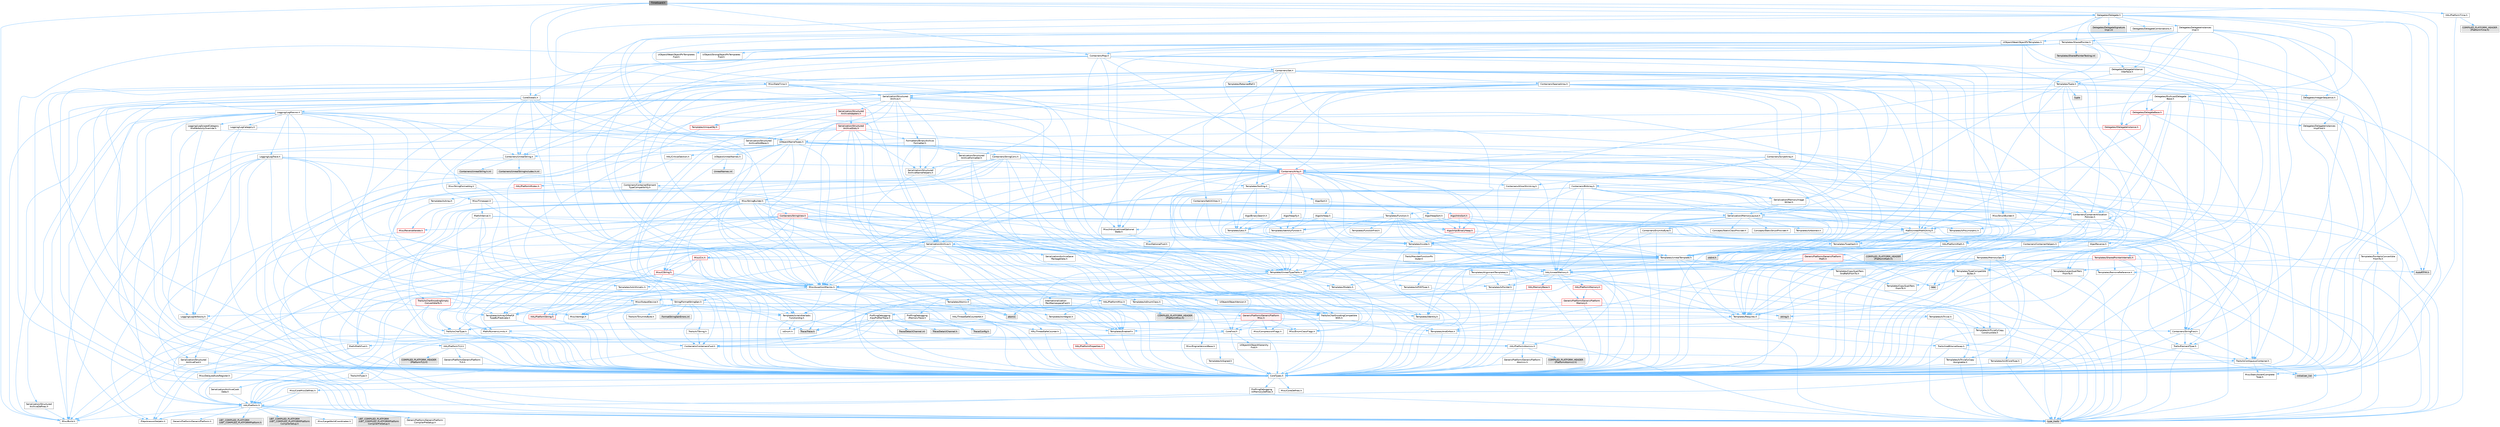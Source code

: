 digraph "TimeGuard.h"
{
 // INTERACTIVE_SVG=YES
 // LATEX_PDF_SIZE
  bgcolor="transparent";
  edge [fontname=Helvetica,fontsize=10,labelfontname=Helvetica,labelfontsize=10];
  node [fontname=Helvetica,fontsize=10,shape=box,height=0.2,width=0.4];
  Node1 [id="Node000001",label="TimeGuard.h",height=0.2,width=0.4,color="gray40", fillcolor="grey60", style="filled", fontcolor="black",tooltip=" "];
  Node1 -> Node2 [id="edge1_Node000001_Node000002",color="steelblue1",style="solid",tooltip=" "];
  Node2 [id="Node000002",label="Containers/Map.h",height=0.2,width=0.4,color="grey40", fillcolor="white", style="filled",URL="$df/d79/Map_8h.html",tooltip=" "];
  Node2 -> Node3 [id="edge2_Node000002_Node000003",color="steelblue1",style="solid",tooltip=" "];
  Node3 [id="Node000003",label="CoreTypes.h",height=0.2,width=0.4,color="grey40", fillcolor="white", style="filled",URL="$dc/dec/CoreTypes_8h.html",tooltip=" "];
  Node3 -> Node4 [id="edge3_Node000003_Node000004",color="steelblue1",style="solid",tooltip=" "];
  Node4 [id="Node000004",label="HAL/Platform.h",height=0.2,width=0.4,color="grey40", fillcolor="white", style="filled",URL="$d9/dd0/Platform_8h.html",tooltip=" "];
  Node4 -> Node5 [id="edge4_Node000004_Node000005",color="steelblue1",style="solid",tooltip=" "];
  Node5 [id="Node000005",label="Misc/Build.h",height=0.2,width=0.4,color="grey40", fillcolor="white", style="filled",URL="$d3/dbb/Build_8h.html",tooltip=" "];
  Node4 -> Node6 [id="edge5_Node000004_Node000006",color="steelblue1",style="solid",tooltip=" "];
  Node6 [id="Node000006",label="Misc/LargeWorldCoordinates.h",height=0.2,width=0.4,color="grey40", fillcolor="white", style="filled",URL="$d2/dcb/LargeWorldCoordinates_8h.html",tooltip=" "];
  Node4 -> Node7 [id="edge6_Node000004_Node000007",color="steelblue1",style="solid",tooltip=" "];
  Node7 [id="Node000007",label="type_traits",height=0.2,width=0.4,color="grey60", fillcolor="#E0E0E0", style="filled",tooltip=" "];
  Node4 -> Node8 [id="edge7_Node000004_Node000008",color="steelblue1",style="solid",tooltip=" "];
  Node8 [id="Node000008",label="PreprocessorHelpers.h",height=0.2,width=0.4,color="grey40", fillcolor="white", style="filled",URL="$db/ddb/PreprocessorHelpers_8h.html",tooltip=" "];
  Node4 -> Node9 [id="edge8_Node000004_Node000009",color="steelblue1",style="solid",tooltip=" "];
  Node9 [id="Node000009",label="UBT_COMPILED_PLATFORM\l/UBT_COMPILED_PLATFORMPlatform\lCompilerPreSetup.h",height=0.2,width=0.4,color="grey60", fillcolor="#E0E0E0", style="filled",tooltip=" "];
  Node4 -> Node10 [id="edge9_Node000004_Node000010",color="steelblue1",style="solid",tooltip=" "];
  Node10 [id="Node000010",label="GenericPlatform/GenericPlatform\lCompilerPreSetup.h",height=0.2,width=0.4,color="grey40", fillcolor="white", style="filled",URL="$d9/dc8/GenericPlatformCompilerPreSetup_8h.html",tooltip=" "];
  Node4 -> Node11 [id="edge10_Node000004_Node000011",color="steelblue1",style="solid",tooltip=" "];
  Node11 [id="Node000011",label="GenericPlatform/GenericPlatform.h",height=0.2,width=0.4,color="grey40", fillcolor="white", style="filled",URL="$d6/d84/GenericPlatform_8h.html",tooltip=" "];
  Node4 -> Node12 [id="edge11_Node000004_Node000012",color="steelblue1",style="solid",tooltip=" "];
  Node12 [id="Node000012",label="UBT_COMPILED_PLATFORM\l/UBT_COMPILED_PLATFORMPlatform.h",height=0.2,width=0.4,color="grey60", fillcolor="#E0E0E0", style="filled",tooltip=" "];
  Node4 -> Node13 [id="edge12_Node000004_Node000013",color="steelblue1",style="solid",tooltip=" "];
  Node13 [id="Node000013",label="UBT_COMPILED_PLATFORM\l/UBT_COMPILED_PLATFORMPlatform\lCompilerSetup.h",height=0.2,width=0.4,color="grey60", fillcolor="#E0E0E0", style="filled",tooltip=" "];
  Node3 -> Node14 [id="edge13_Node000003_Node000014",color="steelblue1",style="solid",tooltip=" "];
  Node14 [id="Node000014",label="ProfilingDebugging\l/UMemoryDefines.h",height=0.2,width=0.4,color="grey40", fillcolor="white", style="filled",URL="$d2/da2/UMemoryDefines_8h.html",tooltip=" "];
  Node3 -> Node15 [id="edge14_Node000003_Node000015",color="steelblue1",style="solid",tooltip=" "];
  Node15 [id="Node000015",label="Misc/CoreMiscDefines.h",height=0.2,width=0.4,color="grey40", fillcolor="white", style="filled",URL="$da/d38/CoreMiscDefines_8h.html",tooltip=" "];
  Node15 -> Node4 [id="edge15_Node000015_Node000004",color="steelblue1",style="solid",tooltip=" "];
  Node15 -> Node8 [id="edge16_Node000015_Node000008",color="steelblue1",style="solid",tooltip=" "];
  Node3 -> Node16 [id="edge17_Node000003_Node000016",color="steelblue1",style="solid",tooltip=" "];
  Node16 [id="Node000016",label="Misc/CoreDefines.h",height=0.2,width=0.4,color="grey40", fillcolor="white", style="filled",URL="$d3/dd2/CoreDefines_8h.html",tooltip=" "];
  Node2 -> Node17 [id="edge18_Node000002_Node000017",color="steelblue1",style="solid",tooltip=" "];
  Node17 [id="Node000017",label="Algo/Reverse.h",height=0.2,width=0.4,color="grey40", fillcolor="white", style="filled",URL="$d5/d93/Reverse_8h.html",tooltip=" "];
  Node17 -> Node3 [id="edge19_Node000017_Node000003",color="steelblue1",style="solid",tooltip=" "];
  Node17 -> Node18 [id="edge20_Node000017_Node000018",color="steelblue1",style="solid",tooltip=" "];
  Node18 [id="Node000018",label="Templates/UnrealTemplate.h",height=0.2,width=0.4,color="grey40", fillcolor="white", style="filled",URL="$d4/d24/UnrealTemplate_8h.html",tooltip=" "];
  Node18 -> Node3 [id="edge21_Node000018_Node000003",color="steelblue1",style="solid",tooltip=" "];
  Node18 -> Node19 [id="edge22_Node000018_Node000019",color="steelblue1",style="solid",tooltip=" "];
  Node19 [id="Node000019",label="Templates/IsPointer.h",height=0.2,width=0.4,color="grey40", fillcolor="white", style="filled",URL="$d7/d05/IsPointer_8h.html",tooltip=" "];
  Node19 -> Node3 [id="edge23_Node000019_Node000003",color="steelblue1",style="solid",tooltip=" "];
  Node18 -> Node20 [id="edge24_Node000018_Node000020",color="steelblue1",style="solid",tooltip=" "];
  Node20 [id="Node000020",label="HAL/UnrealMemory.h",height=0.2,width=0.4,color="grey40", fillcolor="white", style="filled",URL="$d9/d96/UnrealMemory_8h.html",tooltip=" "];
  Node20 -> Node3 [id="edge25_Node000020_Node000003",color="steelblue1",style="solid",tooltip=" "];
  Node20 -> Node21 [id="edge26_Node000020_Node000021",color="steelblue1",style="solid",tooltip=" "];
  Node21 [id="Node000021",label="GenericPlatform/GenericPlatform\lMemory.h",height=0.2,width=0.4,color="red", fillcolor="#FFF0F0", style="filled",URL="$dd/d22/GenericPlatformMemory_8h.html",tooltip=" "];
  Node21 -> Node22 [id="edge27_Node000021_Node000022",color="steelblue1",style="solid",tooltip=" "];
  Node22 [id="Node000022",label="CoreFwd.h",height=0.2,width=0.4,color="grey40", fillcolor="white", style="filled",URL="$d1/d1e/CoreFwd_8h.html",tooltip=" "];
  Node22 -> Node3 [id="edge28_Node000022_Node000003",color="steelblue1",style="solid",tooltip=" "];
  Node22 -> Node23 [id="edge29_Node000022_Node000023",color="steelblue1",style="solid",tooltip=" "];
  Node23 [id="Node000023",label="Containers/ContainersFwd.h",height=0.2,width=0.4,color="grey40", fillcolor="white", style="filled",URL="$d4/d0a/ContainersFwd_8h.html",tooltip=" "];
  Node23 -> Node4 [id="edge30_Node000023_Node000004",color="steelblue1",style="solid",tooltip=" "];
  Node23 -> Node3 [id="edge31_Node000023_Node000003",color="steelblue1",style="solid",tooltip=" "];
  Node23 -> Node24 [id="edge32_Node000023_Node000024",color="steelblue1",style="solid",tooltip=" "];
  Node24 [id="Node000024",label="Traits/IsContiguousContainer.h",height=0.2,width=0.4,color="grey40", fillcolor="white", style="filled",URL="$d5/d3c/IsContiguousContainer_8h.html",tooltip=" "];
  Node24 -> Node3 [id="edge33_Node000024_Node000003",color="steelblue1",style="solid",tooltip=" "];
  Node24 -> Node25 [id="edge34_Node000024_Node000025",color="steelblue1",style="solid",tooltip=" "];
  Node25 [id="Node000025",label="Misc/StaticAssertComplete\lType.h",height=0.2,width=0.4,color="grey40", fillcolor="white", style="filled",URL="$d5/d4e/StaticAssertCompleteType_8h.html",tooltip=" "];
  Node24 -> Node26 [id="edge35_Node000024_Node000026",color="steelblue1",style="solid",tooltip=" "];
  Node26 [id="Node000026",label="initializer_list",height=0.2,width=0.4,color="grey60", fillcolor="#E0E0E0", style="filled",tooltip=" "];
  Node22 -> Node27 [id="edge36_Node000022_Node000027",color="steelblue1",style="solid",tooltip=" "];
  Node27 [id="Node000027",label="Math/MathFwd.h",height=0.2,width=0.4,color="grey40", fillcolor="white", style="filled",URL="$d2/d10/MathFwd_8h.html",tooltip=" "];
  Node27 -> Node4 [id="edge37_Node000027_Node000004",color="steelblue1",style="solid",tooltip=" "];
  Node22 -> Node28 [id="edge38_Node000022_Node000028",color="steelblue1",style="solid",tooltip=" "];
  Node28 [id="Node000028",label="UObject/UObjectHierarchy\lFwd.h",height=0.2,width=0.4,color="grey40", fillcolor="white", style="filled",URL="$d3/d13/UObjectHierarchyFwd_8h.html",tooltip=" "];
  Node21 -> Node3 [id="edge39_Node000021_Node000003",color="steelblue1",style="solid",tooltip=" "];
  Node21 -> Node29 [id="edge40_Node000021_Node000029",color="steelblue1",style="solid",tooltip=" "];
  Node29 [id="Node000029",label="HAL/PlatformString.h",height=0.2,width=0.4,color="red", fillcolor="#FFF0F0", style="filled",URL="$db/db5/PlatformString_8h.html",tooltip=" "];
  Node29 -> Node3 [id="edge41_Node000029_Node000003",color="steelblue1",style="solid",tooltip=" "];
  Node21 -> Node31 [id="edge42_Node000021_Node000031",color="steelblue1",style="solid",tooltip=" "];
  Node31 [id="Node000031",label="string.h",height=0.2,width=0.4,color="grey60", fillcolor="#E0E0E0", style="filled",tooltip=" "];
  Node20 -> Node33 [id="edge43_Node000020_Node000033",color="steelblue1",style="solid",tooltip=" "];
  Node33 [id="Node000033",label="HAL/MemoryBase.h",height=0.2,width=0.4,color="red", fillcolor="#FFF0F0", style="filled",URL="$d6/d9f/MemoryBase_8h.html",tooltip=" "];
  Node33 -> Node3 [id="edge44_Node000033_Node000003",color="steelblue1",style="solid",tooltip=" "];
  Node33 -> Node34 [id="edge45_Node000033_Node000034",color="steelblue1",style="solid",tooltip=" "];
  Node34 [id="Node000034",label="HAL/PlatformAtomics.h",height=0.2,width=0.4,color="grey40", fillcolor="white", style="filled",URL="$d3/d36/PlatformAtomics_8h.html",tooltip=" "];
  Node34 -> Node3 [id="edge46_Node000034_Node000003",color="steelblue1",style="solid",tooltip=" "];
  Node34 -> Node35 [id="edge47_Node000034_Node000035",color="steelblue1",style="solid",tooltip=" "];
  Node35 [id="Node000035",label="GenericPlatform/GenericPlatform\lAtomics.h",height=0.2,width=0.4,color="grey40", fillcolor="white", style="filled",URL="$da/d72/GenericPlatformAtomics_8h.html",tooltip=" "];
  Node35 -> Node3 [id="edge48_Node000035_Node000003",color="steelblue1",style="solid",tooltip=" "];
  Node34 -> Node36 [id="edge49_Node000034_Node000036",color="steelblue1",style="solid",tooltip=" "];
  Node36 [id="Node000036",label="COMPILED_PLATFORM_HEADER\l(PlatformAtomics.h)",height=0.2,width=0.4,color="grey60", fillcolor="#E0E0E0", style="filled",tooltip=" "];
  Node33 -> Node77 [id="edge50_Node000033_Node000077",color="steelblue1",style="solid",tooltip=" "];
  Node77 [id="Node000077",label="Misc/OutputDevice.h",height=0.2,width=0.4,color="grey40", fillcolor="white", style="filled",URL="$d7/d32/OutputDevice_8h.html",tooltip=" "];
  Node77 -> Node22 [id="edge51_Node000077_Node000022",color="steelblue1",style="solid",tooltip=" "];
  Node77 -> Node3 [id="edge52_Node000077_Node000003",color="steelblue1",style="solid",tooltip=" "];
  Node77 -> Node78 [id="edge53_Node000077_Node000078",color="steelblue1",style="solid",tooltip=" "];
  Node78 [id="Node000078",label="Logging/LogVerbosity.h",height=0.2,width=0.4,color="grey40", fillcolor="white", style="filled",URL="$d2/d8f/LogVerbosity_8h.html",tooltip=" "];
  Node78 -> Node3 [id="edge54_Node000078_Node000003",color="steelblue1",style="solid",tooltip=" "];
  Node77 -> Node69 [id="edge55_Node000077_Node000069",color="steelblue1",style="solid",tooltip=" "];
  Node69 [id="Node000069",label="Misc/VarArgs.h",height=0.2,width=0.4,color="grey40", fillcolor="white", style="filled",URL="$d5/d6f/VarArgs_8h.html",tooltip=" "];
  Node69 -> Node3 [id="edge56_Node000069_Node000003",color="steelblue1",style="solid",tooltip=" "];
  Node77 -> Node64 [id="edge57_Node000077_Node000064",color="steelblue1",style="solid",tooltip=" "];
  Node64 [id="Node000064",label="Templates/IsArrayOrRefOf\lTypeByPredicate.h",height=0.2,width=0.4,color="grey40", fillcolor="white", style="filled",URL="$d6/da1/IsArrayOrRefOfTypeByPredicate_8h.html",tooltip=" "];
  Node64 -> Node3 [id="edge58_Node000064_Node000003",color="steelblue1",style="solid",tooltip=" "];
  Node77 -> Node65 [id="edge59_Node000077_Node000065",color="steelblue1",style="solid",tooltip=" "];
  Node65 [id="Node000065",label="Templates/IsValidVariadic\lFunctionArg.h",height=0.2,width=0.4,color="grey40", fillcolor="white", style="filled",URL="$d0/dc8/IsValidVariadicFunctionArg_8h.html",tooltip=" "];
  Node65 -> Node3 [id="edge60_Node000065_Node000003",color="steelblue1",style="solid",tooltip=" "];
  Node65 -> Node66 [id="edge61_Node000065_Node000066",color="steelblue1",style="solid",tooltip=" "];
  Node66 [id="Node000066",label="IsEnum.h",height=0.2,width=0.4,color="grey40", fillcolor="white", style="filled",URL="$d4/de5/IsEnum_8h.html",tooltip=" "];
  Node65 -> Node7 [id="edge62_Node000065_Node000007",color="steelblue1",style="solid",tooltip=" "];
  Node77 -> Node67 [id="edge63_Node000077_Node000067",color="steelblue1",style="solid",tooltip=" "];
  Node67 [id="Node000067",label="Traits/IsCharEncodingCompatible\lWith.h",height=0.2,width=0.4,color="grey40", fillcolor="white", style="filled",URL="$df/dd1/IsCharEncodingCompatibleWith_8h.html",tooltip=" "];
  Node67 -> Node7 [id="edge64_Node000067_Node000007",color="steelblue1",style="solid",tooltip=" "];
  Node67 -> Node68 [id="edge65_Node000067_Node000068",color="steelblue1",style="solid",tooltip=" "];
  Node68 [id="Node000068",label="Traits/IsCharType.h",height=0.2,width=0.4,color="grey40", fillcolor="white", style="filled",URL="$db/d51/IsCharType_8h.html",tooltip=" "];
  Node68 -> Node3 [id="edge66_Node000068_Node000003",color="steelblue1",style="solid",tooltip=" "];
  Node33 -> Node79 [id="edge67_Node000033_Node000079",color="steelblue1",style="solid",tooltip=" "];
  Node79 [id="Node000079",label="Templates/Atomic.h",height=0.2,width=0.4,color="grey40", fillcolor="white", style="filled",URL="$d3/d91/Atomic_8h.html",tooltip=" "];
  Node79 -> Node80 [id="edge68_Node000079_Node000080",color="steelblue1",style="solid",tooltip=" "];
  Node80 [id="Node000080",label="HAL/ThreadSafeCounter.h",height=0.2,width=0.4,color="grey40", fillcolor="white", style="filled",URL="$dc/dc9/ThreadSafeCounter_8h.html",tooltip=" "];
  Node80 -> Node3 [id="edge69_Node000080_Node000003",color="steelblue1",style="solid",tooltip=" "];
  Node80 -> Node34 [id="edge70_Node000080_Node000034",color="steelblue1",style="solid",tooltip=" "];
  Node79 -> Node81 [id="edge71_Node000079_Node000081",color="steelblue1",style="solid",tooltip=" "];
  Node81 [id="Node000081",label="HAL/ThreadSafeCounter64.h",height=0.2,width=0.4,color="grey40", fillcolor="white", style="filled",URL="$d0/d12/ThreadSafeCounter64_8h.html",tooltip=" "];
  Node81 -> Node3 [id="edge72_Node000081_Node000003",color="steelblue1",style="solid",tooltip=" "];
  Node81 -> Node80 [id="edge73_Node000081_Node000080",color="steelblue1",style="solid",tooltip=" "];
  Node79 -> Node82 [id="edge74_Node000079_Node000082",color="steelblue1",style="solid",tooltip=" "];
  Node82 [id="Node000082",label="Templates/IsIntegral.h",height=0.2,width=0.4,color="grey40", fillcolor="white", style="filled",URL="$da/d64/IsIntegral_8h.html",tooltip=" "];
  Node82 -> Node3 [id="edge75_Node000082_Node000003",color="steelblue1",style="solid",tooltip=" "];
  Node79 -> Node83 [id="edge76_Node000079_Node000083",color="steelblue1",style="solid",tooltip=" "];
  Node83 [id="Node000083",label="Templates/IsTrivial.h",height=0.2,width=0.4,color="grey40", fillcolor="white", style="filled",URL="$da/d4c/IsTrivial_8h.html",tooltip=" "];
  Node83 -> Node84 [id="edge77_Node000083_Node000084",color="steelblue1",style="solid",tooltip=" "];
  Node84 [id="Node000084",label="Templates/AndOrNot.h",height=0.2,width=0.4,color="grey40", fillcolor="white", style="filled",URL="$db/d0a/AndOrNot_8h.html",tooltip=" "];
  Node84 -> Node3 [id="edge78_Node000084_Node000003",color="steelblue1",style="solid",tooltip=" "];
  Node83 -> Node85 [id="edge79_Node000083_Node000085",color="steelblue1",style="solid",tooltip=" "];
  Node85 [id="Node000085",label="Templates/IsTriviallyCopy\lConstructible.h",height=0.2,width=0.4,color="grey40", fillcolor="white", style="filled",URL="$d3/d78/IsTriviallyCopyConstructible_8h.html",tooltip=" "];
  Node85 -> Node3 [id="edge80_Node000085_Node000003",color="steelblue1",style="solid",tooltip=" "];
  Node85 -> Node7 [id="edge81_Node000085_Node000007",color="steelblue1",style="solid",tooltip=" "];
  Node83 -> Node86 [id="edge82_Node000083_Node000086",color="steelblue1",style="solid",tooltip=" "];
  Node86 [id="Node000086",label="Templates/IsTriviallyCopy\lAssignable.h",height=0.2,width=0.4,color="grey40", fillcolor="white", style="filled",URL="$d2/df2/IsTriviallyCopyAssignable_8h.html",tooltip=" "];
  Node86 -> Node3 [id="edge83_Node000086_Node000003",color="steelblue1",style="solid",tooltip=" "];
  Node86 -> Node7 [id="edge84_Node000086_Node000007",color="steelblue1",style="solid",tooltip=" "];
  Node83 -> Node7 [id="edge85_Node000083_Node000007",color="steelblue1",style="solid",tooltip=" "];
  Node79 -> Node87 [id="edge86_Node000079_Node000087",color="steelblue1",style="solid",tooltip=" "];
  Node87 [id="Node000087",label="Traits/IntType.h",height=0.2,width=0.4,color="grey40", fillcolor="white", style="filled",URL="$d7/deb/IntType_8h.html",tooltip=" "];
  Node87 -> Node4 [id="edge87_Node000087_Node000004",color="steelblue1",style="solid",tooltip=" "];
  Node79 -> Node76 [id="edge88_Node000079_Node000076",color="steelblue1",style="solid",tooltip=" "];
  Node76 [id="Node000076",label="atomic",height=0.2,width=0.4,color="grey60", fillcolor="#E0E0E0", style="filled",tooltip=" "];
  Node20 -> Node88 [id="edge89_Node000020_Node000088",color="steelblue1",style="solid",tooltip=" "];
  Node88 [id="Node000088",label="HAL/PlatformMemory.h",height=0.2,width=0.4,color="red", fillcolor="#FFF0F0", style="filled",URL="$de/d68/PlatformMemory_8h.html",tooltip=" "];
  Node88 -> Node3 [id="edge90_Node000088_Node000003",color="steelblue1",style="solid",tooltip=" "];
  Node88 -> Node21 [id="edge91_Node000088_Node000021",color="steelblue1",style="solid",tooltip=" "];
  Node20 -> Node90 [id="edge92_Node000020_Node000090",color="steelblue1",style="solid",tooltip=" "];
  Node90 [id="Node000090",label="ProfilingDebugging\l/MemoryTrace.h",height=0.2,width=0.4,color="grey40", fillcolor="white", style="filled",URL="$da/dd7/MemoryTrace_8h.html",tooltip=" "];
  Node90 -> Node4 [id="edge93_Node000090_Node000004",color="steelblue1",style="solid",tooltip=" "];
  Node90 -> Node54 [id="edge94_Node000090_Node000054",color="steelblue1",style="solid",tooltip=" "];
  Node54 [id="Node000054",label="Misc/EnumClassFlags.h",height=0.2,width=0.4,color="grey40", fillcolor="white", style="filled",URL="$d8/de7/EnumClassFlags_8h.html",tooltip=" "];
  Node90 -> Node59 [id="edge95_Node000090_Node000059",color="steelblue1",style="solid",tooltip=" "];
  Node59 [id="Node000059",label="Trace/Config.h",height=0.2,width=0.4,color="grey60", fillcolor="#E0E0E0", style="filled",tooltip=" "];
  Node90 -> Node62 [id="edge96_Node000090_Node000062",color="steelblue1",style="solid",tooltip=" "];
  Node62 [id="Node000062",label="Trace/Trace.h",height=0.2,width=0.4,color="grey60", fillcolor="#E0E0E0", style="filled",tooltip=" "];
  Node20 -> Node19 [id="edge97_Node000020_Node000019",color="steelblue1",style="solid",tooltip=" "];
  Node18 -> Node91 [id="edge98_Node000018_Node000091",color="steelblue1",style="solid",tooltip=" "];
  Node91 [id="Node000091",label="Templates/CopyQualifiers\lAndRefsFromTo.h",height=0.2,width=0.4,color="grey40", fillcolor="white", style="filled",URL="$d3/db3/CopyQualifiersAndRefsFromTo_8h.html",tooltip=" "];
  Node91 -> Node92 [id="edge99_Node000091_Node000092",color="steelblue1",style="solid",tooltip=" "];
  Node92 [id="Node000092",label="Templates/CopyQualifiers\lFromTo.h",height=0.2,width=0.4,color="grey40", fillcolor="white", style="filled",URL="$d5/db4/CopyQualifiersFromTo_8h.html",tooltip=" "];
  Node18 -> Node93 [id="edge100_Node000018_Node000093",color="steelblue1",style="solid",tooltip=" "];
  Node93 [id="Node000093",label="Templates/UnrealTypeTraits.h",height=0.2,width=0.4,color="grey40", fillcolor="white", style="filled",URL="$d2/d2d/UnrealTypeTraits_8h.html",tooltip=" "];
  Node93 -> Node3 [id="edge101_Node000093_Node000003",color="steelblue1",style="solid",tooltip=" "];
  Node93 -> Node19 [id="edge102_Node000093_Node000019",color="steelblue1",style="solid",tooltip=" "];
  Node93 -> Node46 [id="edge103_Node000093_Node000046",color="steelblue1",style="solid",tooltip=" "];
  Node46 [id="Node000046",label="Misc/AssertionMacros.h",height=0.2,width=0.4,color="grey40", fillcolor="white", style="filled",URL="$d0/dfa/AssertionMacros_8h.html",tooltip=" "];
  Node46 -> Node3 [id="edge104_Node000046_Node000003",color="steelblue1",style="solid",tooltip=" "];
  Node46 -> Node4 [id="edge105_Node000046_Node000004",color="steelblue1",style="solid",tooltip=" "];
  Node46 -> Node47 [id="edge106_Node000046_Node000047",color="steelblue1",style="solid",tooltip=" "];
  Node47 [id="Node000047",label="HAL/PlatformMisc.h",height=0.2,width=0.4,color="grey40", fillcolor="white", style="filled",URL="$d0/df5/PlatformMisc_8h.html",tooltip=" "];
  Node47 -> Node3 [id="edge107_Node000047_Node000003",color="steelblue1",style="solid",tooltip=" "];
  Node47 -> Node48 [id="edge108_Node000047_Node000048",color="steelblue1",style="solid",tooltip=" "];
  Node48 [id="Node000048",label="GenericPlatform/GenericPlatform\lMisc.h",height=0.2,width=0.4,color="red", fillcolor="#FFF0F0", style="filled",URL="$db/d9a/GenericPlatformMisc_8h.html",tooltip=" "];
  Node48 -> Node49 [id="edge109_Node000048_Node000049",color="steelblue1",style="solid",tooltip=" "];
  Node49 [id="Node000049",label="Containers/StringFwd.h",height=0.2,width=0.4,color="grey40", fillcolor="white", style="filled",URL="$df/d37/StringFwd_8h.html",tooltip=" "];
  Node49 -> Node3 [id="edge110_Node000049_Node000003",color="steelblue1",style="solid",tooltip=" "];
  Node49 -> Node50 [id="edge111_Node000049_Node000050",color="steelblue1",style="solid",tooltip=" "];
  Node50 [id="Node000050",label="Traits/ElementType.h",height=0.2,width=0.4,color="grey40", fillcolor="white", style="filled",URL="$d5/d4f/ElementType_8h.html",tooltip=" "];
  Node50 -> Node4 [id="edge112_Node000050_Node000004",color="steelblue1",style="solid",tooltip=" "];
  Node50 -> Node26 [id="edge113_Node000050_Node000026",color="steelblue1",style="solid",tooltip=" "];
  Node50 -> Node7 [id="edge114_Node000050_Node000007",color="steelblue1",style="solid",tooltip=" "];
  Node49 -> Node24 [id="edge115_Node000049_Node000024",color="steelblue1",style="solid",tooltip=" "];
  Node48 -> Node22 [id="edge116_Node000048_Node000022",color="steelblue1",style="solid",tooltip=" "];
  Node48 -> Node3 [id="edge117_Node000048_Node000003",color="steelblue1",style="solid",tooltip=" "];
  Node48 -> Node52 [id="edge118_Node000048_Node000052",color="steelblue1",style="solid",tooltip=" "];
  Node52 [id="Node000052",label="Math/NumericLimits.h",height=0.2,width=0.4,color="grey40", fillcolor="white", style="filled",URL="$df/d1b/NumericLimits_8h.html",tooltip=" "];
  Node52 -> Node3 [id="edge119_Node000052_Node000003",color="steelblue1",style="solid",tooltip=" "];
  Node48 -> Node53 [id="edge120_Node000048_Node000053",color="steelblue1",style="solid",tooltip=" "];
  Node53 [id="Node000053",label="Misc/CompressionFlags.h",height=0.2,width=0.4,color="grey40", fillcolor="white", style="filled",URL="$d9/d76/CompressionFlags_8h.html",tooltip=" "];
  Node48 -> Node54 [id="edge121_Node000048_Node000054",color="steelblue1",style="solid",tooltip=" "];
  Node47 -> Node57 [id="edge122_Node000047_Node000057",color="steelblue1",style="solid",tooltip=" "];
  Node57 [id="Node000057",label="COMPILED_PLATFORM_HEADER\l(PlatformMisc.h)",height=0.2,width=0.4,color="grey60", fillcolor="#E0E0E0", style="filled",tooltip=" "];
  Node47 -> Node58 [id="edge123_Node000047_Node000058",color="steelblue1",style="solid",tooltip=" "];
  Node58 [id="Node000058",label="ProfilingDebugging\l/CpuProfilerTrace.h",height=0.2,width=0.4,color="grey40", fillcolor="white", style="filled",URL="$da/dcb/CpuProfilerTrace_8h.html",tooltip=" "];
  Node58 -> Node3 [id="edge124_Node000058_Node000003",color="steelblue1",style="solid",tooltip=" "];
  Node58 -> Node23 [id="edge125_Node000058_Node000023",color="steelblue1",style="solid",tooltip=" "];
  Node58 -> Node34 [id="edge126_Node000058_Node000034",color="steelblue1",style="solid",tooltip=" "];
  Node58 -> Node8 [id="edge127_Node000058_Node000008",color="steelblue1",style="solid",tooltip=" "];
  Node58 -> Node5 [id="edge128_Node000058_Node000005",color="steelblue1",style="solid",tooltip=" "];
  Node58 -> Node59 [id="edge129_Node000058_Node000059",color="steelblue1",style="solid",tooltip=" "];
  Node58 -> Node60 [id="edge130_Node000058_Node000060",color="steelblue1",style="solid",tooltip=" "];
  Node60 [id="Node000060",label="Trace/Detail/Channel.h",height=0.2,width=0.4,color="grey60", fillcolor="#E0E0E0", style="filled",tooltip=" "];
  Node58 -> Node61 [id="edge131_Node000058_Node000061",color="steelblue1",style="solid",tooltip=" "];
  Node61 [id="Node000061",label="Trace/Detail/Channel.inl",height=0.2,width=0.4,color="grey60", fillcolor="#E0E0E0", style="filled",tooltip=" "];
  Node58 -> Node62 [id="edge132_Node000058_Node000062",color="steelblue1",style="solid",tooltip=" "];
  Node46 -> Node8 [id="edge133_Node000046_Node000008",color="steelblue1",style="solid",tooltip=" "];
  Node46 -> Node63 [id="edge134_Node000046_Node000063",color="steelblue1",style="solid",tooltip=" "];
  Node63 [id="Node000063",label="Templates/EnableIf.h",height=0.2,width=0.4,color="grey40", fillcolor="white", style="filled",URL="$d7/d60/EnableIf_8h.html",tooltip=" "];
  Node63 -> Node3 [id="edge135_Node000063_Node000003",color="steelblue1",style="solid",tooltip=" "];
  Node46 -> Node64 [id="edge136_Node000046_Node000064",color="steelblue1",style="solid",tooltip=" "];
  Node46 -> Node65 [id="edge137_Node000046_Node000065",color="steelblue1",style="solid",tooltip=" "];
  Node46 -> Node67 [id="edge138_Node000046_Node000067",color="steelblue1",style="solid",tooltip=" "];
  Node46 -> Node69 [id="edge139_Node000046_Node000069",color="steelblue1",style="solid",tooltip=" "];
  Node46 -> Node70 [id="edge140_Node000046_Node000070",color="steelblue1",style="solid",tooltip=" "];
  Node70 [id="Node000070",label="String/FormatStringSan.h",height=0.2,width=0.4,color="grey40", fillcolor="white", style="filled",URL="$d3/d8b/FormatStringSan_8h.html",tooltip=" "];
  Node70 -> Node7 [id="edge141_Node000070_Node000007",color="steelblue1",style="solid",tooltip=" "];
  Node70 -> Node3 [id="edge142_Node000070_Node000003",color="steelblue1",style="solid",tooltip=" "];
  Node70 -> Node71 [id="edge143_Node000070_Node000071",color="steelblue1",style="solid",tooltip=" "];
  Node71 [id="Node000071",label="Templates/Requires.h",height=0.2,width=0.4,color="grey40", fillcolor="white", style="filled",URL="$dc/d96/Requires_8h.html",tooltip=" "];
  Node71 -> Node63 [id="edge144_Node000071_Node000063",color="steelblue1",style="solid",tooltip=" "];
  Node71 -> Node7 [id="edge145_Node000071_Node000007",color="steelblue1",style="solid",tooltip=" "];
  Node70 -> Node72 [id="edge146_Node000070_Node000072",color="steelblue1",style="solid",tooltip=" "];
  Node72 [id="Node000072",label="Templates/Identity.h",height=0.2,width=0.4,color="grey40", fillcolor="white", style="filled",URL="$d0/dd5/Identity_8h.html",tooltip=" "];
  Node70 -> Node65 [id="edge147_Node000070_Node000065",color="steelblue1",style="solid",tooltip=" "];
  Node70 -> Node68 [id="edge148_Node000070_Node000068",color="steelblue1",style="solid",tooltip=" "];
  Node70 -> Node73 [id="edge149_Node000070_Node000073",color="steelblue1",style="solid",tooltip=" "];
  Node73 [id="Node000073",label="Traits/IsTEnumAsByte.h",height=0.2,width=0.4,color="grey40", fillcolor="white", style="filled",URL="$d1/de6/IsTEnumAsByte_8h.html",tooltip=" "];
  Node70 -> Node74 [id="edge150_Node000070_Node000074",color="steelblue1",style="solid",tooltip=" "];
  Node74 [id="Node000074",label="Traits/IsTString.h",height=0.2,width=0.4,color="grey40", fillcolor="white", style="filled",URL="$d0/df8/IsTString_8h.html",tooltip=" "];
  Node74 -> Node23 [id="edge151_Node000074_Node000023",color="steelblue1",style="solid",tooltip=" "];
  Node70 -> Node23 [id="edge152_Node000070_Node000023",color="steelblue1",style="solid",tooltip=" "];
  Node70 -> Node75 [id="edge153_Node000070_Node000075",color="steelblue1",style="solid",tooltip=" "];
  Node75 [id="Node000075",label="FormatStringSanErrors.inl",height=0.2,width=0.4,color="grey60", fillcolor="#E0E0E0", style="filled",tooltip=" "];
  Node46 -> Node76 [id="edge154_Node000046_Node000076",color="steelblue1",style="solid",tooltip=" "];
  Node93 -> Node84 [id="edge155_Node000093_Node000084",color="steelblue1",style="solid",tooltip=" "];
  Node93 -> Node63 [id="edge156_Node000093_Node000063",color="steelblue1",style="solid",tooltip=" "];
  Node93 -> Node94 [id="edge157_Node000093_Node000094",color="steelblue1",style="solid",tooltip=" "];
  Node94 [id="Node000094",label="Templates/IsArithmetic.h",height=0.2,width=0.4,color="grey40", fillcolor="white", style="filled",URL="$d2/d5d/IsArithmetic_8h.html",tooltip=" "];
  Node94 -> Node3 [id="edge158_Node000094_Node000003",color="steelblue1",style="solid",tooltip=" "];
  Node93 -> Node66 [id="edge159_Node000093_Node000066",color="steelblue1",style="solid",tooltip=" "];
  Node93 -> Node95 [id="edge160_Node000093_Node000095",color="steelblue1",style="solid",tooltip=" "];
  Node95 [id="Node000095",label="Templates/Models.h",height=0.2,width=0.4,color="grey40", fillcolor="white", style="filled",URL="$d3/d0c/Models_8h.html",tooltip=" "];
  Node95 -> Node72 [id="edge161_Node000095_Node000072",color="steelblue1",style="solid",tooltip=" "];
  Node93 -> Node96 [id="edge162_Node000093_Node000096",color="steelblue1",style="solid",tooltip=" "];
  Node96 [id="Node000096",label="Templates/IsPODType.h",height=0.2,width=0.4,color="grey40", fillcolor="white", style="filled",URL="$d7/db1/IsPODType_8h.html",tooltip=" "];
  Node96 -> Node3 [id="edge163_Node000096_Node000003",color="steelblue1",style="solid",tooltip=" "];
  Node93 -> Node97 [id="edge164_Node000093_Node000097",color="steelblue1",style="solid",tooltip=" "];
  Node97 [id="Node000097",label="Templates/IsUECoreType.h",height=0.2,width=0.4,color="grey40", fillcolor="white", style="filled",URL="$d1/db8/IsUECoreType_8h.html",tooltip=" "];
  Node97 -> Node3 [id="edge165_Node000097_Node000003",color="steelblue1",style="solid",tooltip=" "];
  Node97 -> Node7 [id="edge166_Node000097_Node000007",color="steelblue1",style="solid",tooltip=" "];
  Node93 -> Node85 [id="edge167_Node000093_Node000085",color="steelblue1",style="solid",tooltip=" "];
  Node18 -> Node98 [id="edge168_Node000018_Node000098",color="steelblue1",style="solid",tooltip=" "];
  Node98 [id="Node000098",label="Templates/RemoveReference.h",height=0.2,width=0.4,color="grey40", fillcolor="white", style="filled",URL="$da/dbe/RemoveReference_8h.html",tooltip=" "];
  Node98 -> Node3 [id="edge169_Node000098_Node000003",color="steelblue1",style="solid",tooltip=" "];
  Node18 -> Node71 [id="edge170_Node000018_Node000071",color="steelblue1",style="solid",tooltip=" "];
  Node18 -> Node99 [id="edge171_Node000018_Node000099",color="steelblue1",style="solid",tooltip=" "];
  Node99 [id="Node000099",label="Templates/TypeCompatible\lBytes.h",height=0.2,width=0.4,color="grey40", fillcolor="white", style="filled",URL="$df/d0a/TypeCompatibleBytes_8h.html",tooltip=" "];
  Node99 -> Node3 [id="edge172_Node000099_Node000003",color="steelblue1",style="solid",tooltip=" "];
  Node99 -> Node31 [id="edge173_Node000099_Node000031",color="steelblue1",style="solid",tooltip=" "];
  Node99 -> Node38 [id="edge174_Node000099_Node000038",color="steelblue1",style="solid",tooltip=" "];
  Node38 [id="Node000038",label="new",height=0.2,width=0.4,color="grey60", fillcolor="#E0E0E0", style="filled",tooltip=" "];
  Node99 -> Node7 [id="edge175_Node000099_Node000007",color="steelblue1",style="solid",tooltip=" "];
  Node18 -> Node72 [id="edge176_Node000018_Node000072",color="steelblue1",style="solid",tooltip=" "];
  Node18 -> Node24 [id="edge177_Node000018_Node000024",color="steelblue1",style="solid",tooltip=" "];
  Node18 -> Node100 [id="edge178_Node000018_Node000100",color="steelblue1",style="solid",tooltip=" "];
  Node100 [id="Node000100",label="Traits/UseBitwiseSwap.h",height=0.2,width=0.4,color="grey40", fillcolor="white", style="filled",URL="$db/df3/UseBitwiseSwap_8h.html",tooltip=" "];
  Node100 -> Node3 [id="edge179_Node000100_Node000003",color="steelblue1",style="solid",tooltip=" "];
  Node100 -> Node7 [id="edge180_Node000100_Node000007",color="steelblue1",style="solid",tooltip=" "];
  Node18 -> Node7 [id="edge181_Node000018_Node000007",color="steelblue1",style="solid",tooltip=" "];
  Node2 -> Node101 [id="edge182_Node000002_Node000101",color="steelblue1",style="solid",tooltip=" "];
  Node101 [id="Node000101",label="Containers/ContainerElement\lTypeCompatibility.h",height=0.2,width=0.4,color="grey40", fillcolor="white", style="filled",URL="$df/ddf/ContainerElementTypeCompatibility_8h.html",tooltip=" "];
  Node101 -> Node3 [id="edge183_Node000101_Node000003",color="steelblue1",style="solid",tooltip=" "];
  Node101 -> Node93 [id="edge184_Node000101_Node000093",color="steelblue1",style="solid",tooltip=" "];
  Node2 -> Node102 [id="edge185_Node000002_Node000102",color="steelblue1",style="solid",tooltip=" "];
  Node102 [id="Node000102",label="Containers/Set.h",height=0.2,width=0.4,color="grey40", fillcolor="white", style="filled",URL="$d4/d45/Set_8h.html",tooltip=" "];
  Node102 -> Node103 [id="edge186_Node000102_Node000103",color="steelblue1",style="solid",tooltip=" "];
  Node103 [id="Node000103",label="Containers/ContainerAllocation\lPolicies.h",height=0.2,width=0.4,color="grey40", fillcolor="white", style="filled",URL="$d7/dff/ContainerAllocationPolicies_8h.html",tooltip=" "];
  Node103 -> Node3 [id="edge187_Node000103_Node000003",color="steelblue1",style="solid",tooltip=" "];
  Node103 -> Node104 [id="edge188_Node000103_Node000104",color="steelblue1",style="solid",tooltip=" "];
  Node104 [id="Node000104",label="Containers/ContainerHelpers.h",height=0.2,width=0.4,color="grey40", fillcolor="white", style="filled",URL="$d7/d33/ContainerHelpers_8h.html",tooltip=" "];
  Node104 -> Node3 [id="edge189_Node000104_Node000003",color="steelblue1",style="solid",tooltip=" "];
  Node103 -> Node103 [id="edge190_Node000103_Node000103",color="steelblue1",style="solid",tooltip=" "];
  Node103 -> Node105 [id="edge191_Node000103_Node000105",color="steelblue1",style="solid",tooltip=" "];
  Node105 [id="Node000105",label="HAL/PlatformMath.h",height=0.2,width=0.4,color="grey40", fillcolor="white", style="filled",URL="$dc/d53/PlatformMath_8h.html",tooltip=" "];
  Node105 -> Node3 [id="edge192_Node000105_Node000003",color="steelblue1",style="solid",tooltip=" "];
  Node105 -> Node106 [id="edge193_Node000105_Node000106",color="steelblue1",style="solid",tooltip=" "];
  Node106 [id="Node000106",label="GenericPlatform/GenericPlatform\lMath.h",height=0.2,width=0.4,color="red", fillcolor="#FFF0F0", style="filled",URL="$d5/d79/GenericPlatformMath_8h.html",tooltip=" "];
  Node106 -> Node3 [id="edge194_Node000106_Node000003",color="steelblue1",style="solid",tooltip=" "];
  Node106 -> Node23 [id="edge195_Node000106_Node000023",color="steelblue1",style="solid",tooltip=" "];
  Node106 -> Node84 [id="edge196_Node000106_Node000084",color="steelblue1",style="solid",tooltip=" "];
  Node106 -> Node93 [id="edge197_Node000106_Node000093",color="steelblue1",style="solid",tooltip=" "];
  Node106 -> Node71 [id="edge198_Node000106_Node000071",color="steelblue1",style="solid",tooltip=" "];
  Node106 -> Node99 [id="edge199_Node000106_Node000099",color="steelblue1",style="solid",tooltip=" "];
  Node106 -> Node7 [id="edge200_Node000106_Node000007",color="steelblue1",style="solid",tooltip=" "];
  Node105 -> Node112 [id="edge201_Node000105_Node000112",color="steelblue1",style="solid",tooltip=" "];
  Node112 [id="Node000112",label="COMPILED_PLATFORM_HEADER\l(PlatformMath.h)",height=0.2,width=0.4,color="grey60", fillcolor="#E0E0E0", style="filled",tooltip=" "];
  Node103 -> Node20 [id="edge202_Node000103_Node000020",color="steelblue1",style="solid",tooltip=" "];
  Node103 -> Node52 [id="edge203_Node000103_Node000052",color="steelblue1",style="solid",tooltip=" "];
  Node103 -> Node46 [id="edge204_Node000103_Node000046",color="steelblue1",style="solid",tooltip=" "];
  Node103 -> Node113 [id="edge205_Node000103_Node000113",color="steelblue1",style="solid",tooltip=" "];
  Node113 [id="Node000113",label="Templates/IsPolymorphic.h",height=0.2,width=0.4,color="grey40", fillcolor="white", style="filled",URL="$dc/d20/IsPolymorphic_8h.html",tooltip=" "];
  Node103 -> Node114 [id="edge206_Node000103_Node000114",color="steelblue1",style="solid",tooltip=" "];
  Node114 [id="Node000114",label="Templates/MemoryOps.h",height=0.2,width=0.4,color="grey40", fillcolor="white", style="filled",URL="$db/dea/MemoryOps_8h.html",tooltip=" "];
  Node114 -> Node3 [id="edge207_Node000114_Node000003",color="steelblue1",style="solid",tooltip=" "];
  Node114 -> Node20 [id="edge208_Node000114_Node000020",color="steelblue1",style="solid",tooltip=" "];
  Node114 -> Node86 [id="edge209_Node000114_Node000086",color="steelblue1",style="solid",tooltip=" "];
  Node114 -> Node85 [id="edge210_Node000114_Node000085",color="steelblue1",style="solid",tooltip=" "];
  Node114 -> Node71 [id="edge211_Node000114_Node000071",color="steelblue1",style="solid",tooltip=" "];
  Node114 -> Node93 [id="edge212_Node000114_Node000093",color="steelblue1",style="solid",tooltip=" "];
  Node114 -> Node100 [id="edge213_Node000114_Node000100",color="steelblue1",style="solid",tooltip=" "];
  Node114 -> Node38 [id="edge214_Node000114_Node000038",color="steelblue1",style="solid",tooltip=" "];
  Node114 -> Node7 [id="edge215_Node000114_Node000007",color="steelblue1",style="solid",tooltip=" "];
  Node103 -> Node99 [id="edge216_Node000103_Node000099",color="steelblue1",style="solid",tooltip=" "];
  Node103 -> Node7 [id="edge217_Node000103_Node000007",color="steelblue1",style="solid",tooltip=" "];
  Node102 -> Node101 [id="edge218_Node000102_Node000101",color="steelblue1",style="solid",tooltip=" "];
  Node102 -> Node115 [id="edge219_Node000102_Node000115",color="steelblue1",style="solid",tooltip=" "];
  Node115 [id="Node000115",label="Containers/SetUtilities.h",height=0.2,width=0.4,color="grey40", fillcolor="white", style="filled",URL="$dc/de5/SetUtilities_8h.html",tooltip=" "];
  Node115 -> Node3 [id="edge220_Node000115_Node000003",color="steelblue1",style="solid",tooltip=" "];
  Node115 -> Node116 [id="edge221_Node000115_Node000116",color="steelblue1",style="solid",tooltip=" "];
  Node116 [id="Node000116",label="Serialization/MemoryLayout.h",height=0.2,width=0.4,color="grey40", fillcolor="white", style="filled",URL="$d7/d66/MemoryLayout_8h.html",tooltip=" "];
  Node116 -> Node117 [id="edge222_Node000116_Node000117",color="steelblue1",style="solid",tooltip=" "];
  Node117 [id="Node000117",label="Concepts/StaticClassProvider.h",height=0.2,width=0.4,color="grey40", fillcolor="white", style="filled",URL="$dd/d83/StaticClassProvider_8h.html",tooltip=" "];
  Node116 -> Node118 [id="edge223_Node000116_Node000118",color="steelblue1",style="solid",tooltip=" "];
  Node118 [id="Node000118",label="Concepts/StaticStructProvider.h",height=0.2,width=0.4,color="grey40", fillcolor="white", style="filled",URL="$d5/d77/StaticStructProvider_8h.html",tooltip=" "];
  Node116 -> Node119 [id="edge224_Node000116_Node000119",color="steelblue1",style="solid",tooltip=" "];
  Node119 [id="Node000119",label="Containers/EnumAsByte.h",height=0.2,width=0.4,color="grey40", fillcolor="white", style="filled",URL="$d6/d9a/EnumAsByte_8h.html",tooltip=" "];
  Node119 -> Node3 [id="edge225_Node000119_Node000003",color="steelblue1",style="solid",tooltip=" "];
  Node119 -> Node96 [id="edge226_Node000119_Node000096",color="steelblue1",style="solid",tooltip=" "];
  Node119 -> Node120 [id="edge227_Node000119_Node000120",color="steelblue1",style="solid",tooltip=" "];
  Node120 [id="Node000120",label="Templates/TypeHash.h",height=0.2,width=0.4,color="grey40", fillcolor="white", style="filled",URL="$d1/d62/TypeHash_8h.html",tooltip=" "];
  Node120 -> Node3 [id="edge228_Node000120_Node000003",color="steelblue1",style="solid",tooltip=" "];
  Node120 -> Node71 [id="edge229_Node000120_Node000071",color="steelblue1",style="solid",tooltip=" "];
  Node120 -> Node121 [id="edge230_Node000120_Node000121",color="steelblue1",style="solid",tooltip=" "];
  Node121 [id="Node000121",label="Misc/Crc.h",height=0.2,width=0.4,color="red", fillcolor="#FFF0F0", style="filled",URL="$d4/dd2/Crc_8h.html",tooltip=" "];
  Node121 -> Node3 [id="edge231_Node000121_Node000003",color="steelblue1",style="solid",tooltip=" "];
  Node121 -> Node29 [id="edge232_Node000121_Node000029",color="steelblue1",style="solid",tooltip=" "];
  Node121 -> Node46 [id="edge233_Node000121_Node000046",color="steelblue1",style="solid",tooltip=" "];
  Node121 -> Node122 [id="edge234_Node000121_Node000122",color="steelblue1",style="solid",tooltip=" "];
  Node122 [id="Node000122",label="Misc/CString.h",height=0.2,width=0.4,color="red", fillcolor="#FFF0F0", style="filled",URL="$d2/d49/CString_8h.html",tooltip=" "];
  Node122 -> Node3 [id="edge235_Node000122_Node000003",color="steelblue1",style="solid",tooltip=" "];
  Node122 -> Node29 [id="edge236_Node000122_Node000029",color="steelblue1",style="solid",tooltip=" "];
  Node122 -> Node46 [id="edge237_Node000122_Node000046",color="steelblue1",style="solid",tooltip=" "];
  Node122 -> Node69 [id="edge238_Node000122_Node000069",color="steelblue1",style="solid",tooltip=" "];
  Node122 -> Node64 [id="edge239_Node000122_Node000064",color="steelblue1",style="solid",tooltip=" "];
  Node122 -> Node65 [id="edge240_Node000122_Node000065",color="steelblue1",style="solid",tooltip=" "];
  Node122 -> Node67 [id="edge241_Node000122_Node000067",color="steelblue1",style="solid",tooltip=" "];
  Node121 -> Node93 [id="edge242_Node000121_Node000093",color="steelblue1",style="solid",tooltip=" "];
  Node121 -> Node68 [id="edge243_Node000121_Node000068",color="steelblue1",style="solid",tooltip=" "];
  Node120 -> Node126 [id="edge244_Node000120_Node000126",color="steelblue1",style="solid",tooltip=" "];
  Node126 [id="Node000126",label="stdint.h",height=0.2,width=0.4,color="grey60", fillcolor="#E0E0E0", style="filled",tooltip=" "];
  Node120 -> Node7 [id="edge245_Node000120_Node000007",color="steelblue1",style="solid",tooltip=" "];
  Node116 -> Node49 [id="edge246_Node000116_Node000049",color="steelblue1",style="solid",tooltip=" "];
  Node116 -> Node20 [id="edge247_Node000116_Node000020",color="steelblue1",style="solid",tooltip=" "];
  Node116 -> Node127 [id="edge248_Node000116_Node000127",color="steelblue1",style="solid",tooltip=" "];
  Node127 [id="Node000127",label="Misc/DelayedAutoRegister.h",height=0.2,width=0.4,color="grey40", fillcolor="white", style="filled",URL="$d1/dda/DelayedAutoRegister_8h.html",tooltip=" "];
  Node127 -> Node4 [id="edge249_Node000127_Node000004",color="steelblue1",style="solid",tooltip=" "];
  Node116 -> Node63 [id="edge250_Node000116_Node000063",color="steelblue1",style="solid",tooltip=" "];
  Node116 -> Node128 [id="edge251_Node000116_Node000128",color="steelblue1",style="solid",tooltip=" "];
  Node128 [id="Node000128",label="Templates/IsAbstract.h",height=0.2,width=0.4,color="grey40", fillcolor="white", style="filled",URL="$d8/db7/IsAbstract_8h.html",tooltip=" "];
  Node116 -> Node113 [id="edge252_Node000116_Node000113",color="steelblue1",style="solid",tooltip=" "];
  Node116 -> Node95 [id="edge253_Node000116_Node000095",color="steelblue1",style="solid",tooltip=" "];
  Node116 -> Node18 [id="edge254_Node000116_Node000018",color="steelblue1",style="solid",tooltip=" "];
  Node115 -> Node114 [id="edge255_Node000115_Node000114",color="steelblue1",style="solid",tooltip=" "];
  Node115 -> Node93 [id="edge256_Node000115_Node000093",color="steelblue1",style="solid",tooltip=" "];
  Node102 -> Node129 [id="edge257_Node000102_Node000129",color="steelblue1",style="solid",tooltip=" "];
  Node129 [id="Node000129",label="Containers/SparseArray.h",height=0.2,width=0.4,color="grey40", fillcolor="white", style="filled",URL="$d5/dbf/SparseArray_8h.html",tooltip=" "];
  Node129 -> Node3 [id="edge258_Node000129_Node000003",color="steelblue1",style="solid",tooltip=" "];
  Node129 -> Node46 [id="edge259_Node000129_Node000046",color="steelblue1",style="solid",tooltip=" "];
  Node129 -> Node20 [id="edge260_Node000129_Node000020",color="steelblue1",style="solid",tooltip=" "];
  Node129 -> Node93 [id="edge261_Node000129_Node000093",color="steelblue1",style="solid",tooltip=" "];
  Node129 -> Node18 [id="edge262_Node000129_Node000018",color="steelblue1",style="solid",tooltip=" "];
  Node129 -> Node103 [id="edge263_Node000129_Node000103",color="steelblue1",style="solid",tooltip=" "];
  Node129 -> Node130 [id="edge264_Node000129_Node000130",color="steelblue1",style="solid",tooltip=" "];
  Node130 [id="Node000130",label="Templates/Less.h",height=0.2,width=0.4,color="grey40", fillcolor="white", style="filled",URL="$de/dc8/Less_8h.html",tooltip=" "];
  Node130 -> Node3 [id="edge265_Node000130_Node000003",color="steelblue1",style="solid",tooltip=" "];
  Node130 -> Node18 [id="edge266_Node000130_Node000018",color="steelblue1",style="solid",tooltip=" "];
  Node129 -> Node131 [id="edge267_Node000129_Node000131",color="steelblue1",style="solid",tooltip=" "];
  Node131 [id="Node000131",label="Containers/Array.h",height=0.2,width=0.4,color="red", fillcolor="#FFF0F0", style="filled",URL="$df/dd0/Array_8h.html",tooltip=" "];
  Node131 -> Node3 [id="edge268_Node000131_Node000003",color="steelblue1",style="solid",tooltip=" "];
  Node131 -> Node46 [id="edge269_Node000131_Node000046",color="steelblue1",style="solid",tooltip=" "];
  Node131 -> Node132 [id="edge270_Node000131_Node000132",color="steelblue1",style="solid",tooltip=" "];
  Node132 [id="Node000132",label="Misc/IntrusiveUnsetOptional\lState.h",height=0.2,width=0.4,color="grey40", fillcolor="white", style="filled",URL="$d2/d0a/IntrusiveUnsetOptionalState_8h.html",tooltip=" "];
  Node132 -> Node133 [id="edge271_Node000132_Node000133",color="steelblue1",style="solid",tooltip=" "];
  Node133 [id="Node000133",label="Misc/OptionalFwd.h",height=0.2,width=0.4,color="grey40", fillcolor="white", style="filled",URL="$dc/d50/OptionalFwd_8h.html",tooltip=" "];
  Node131 -> Node134 [id="edge272_Node000131_Node000134",color="steelblue1",style="solid",tooltip=" "];
  Node134 [id="Node000134",label="Misc/ReverseIterate.h",height=0.2,width=0.4,color="red", fillcolor="#FFF0F0", style="filled",URL="$db/de3/ReverseIterate_8h.html",tooltip=" "];
  Node134 -> Node4 [id="edge273_Node000134_Node000004",color="steelblue1",style="solid",tooltip=" "];
  Node131 -> Node20 [id="edge274_Node000131_Node000020",color="steelblue1",style="solid",tooltip=" "];
  Node131 -> Node93 [id="edge275_Node000131_Node000093",color="steelblue1",style="solid",tooltip=" "];
  Node131 -> Node18 [id="edge276_Node000131_Node000018",color="steelblue1",style="solid",tooltip=" "];
  Node131 -> Node136 [id="edge277_Node000131_Node000136",color="steelblue1",style="solid",tooltip=" "];
  Node136 [id="Node000136",label="Containers/AllowShrinking.h",height=0.2,width=0.4,color="grey40", fillcolor="white", style="filled",URL="$d7/d1a/AllowShrinking_8h.html",tooltip=" "];
  Node136 -> Node3 [id="edge278_Node000136_Node000003",color="steelblue1",style="solid",tooltip=" "];
  Node131 -> Node103 [id="edge279_Node000131_Node000103",color="steelblue1",style="solid",tooltip=" "];
  Node131 -> Node101 [id="edge280_Node000131_Node000101",color="steelblue1",style="solid",tooltip=" "];
  Node131 -> Node137 [id="edge281_Node000131_Node000137",color="steelblue1",style="solid",tooltip=" "];
  Node137 [id="Node000137",label="Serialization/Archive.h",height=0.2,width=0.4,color="grey40", fillcolor="white", style="filled",URL="$d7/d3b/Archive_8h.html",tooltip=" "];
  Node137 -> Node22 [id="edge282_Node000137_Node000022",color="steelblue1",style="solid",tooltip=" "];
  Node137 -> Node3 [id="edge283_Node000137_Node000003",color="steelblue1",style="solid",tooltip=" "];
  Node137 -> Node138 [id="edge284_Node000137_Node000138",color="steelblue1",style="solid",tooltip=" "];
  Node138 [id="Node000138",label="HAL/PlatformProperties.h",height=0.2,width=0.4,color="red", fillcolor="#FFF0F0", style="filled",URL="$d9/db0/PlatformProperties_8h.html",tooltip=" "];
  Node138 -> Node3 [id="edge285_Node000138_Node000003",color="steelblue1",style="solid",tooltip=" "];
  Node137 -> Node141 [id="edge286_Node000137_Node000141",color="steelblue1",style="solid",tooltip=" "];
  Node141 [id="Node000141",label="Internationalization\l/TextNamespaceFwd.h",height=0.2,width=0.4,color="grey40", fillcolor="white", style="filled",URL="$d8/d97/TextNamespaceFwd_8h.html",tooltip=" "];
  Node141 -> Node3 [id="edge287_Node000141_Node000003",color="steelblue1",style="solid",tooltip=" "];
  Node137 -> Node27 [id="edge288_Node000137_Node000027",color="steelblue1",style="solid",tooltip=" "];
  Node137 -> Node46 [id="edge289_Node000137_Node000046",color="steelblue1",style="solid",tooltip=" "];
  Node137 -> Node5 [id="edge290_Node000137_Node000005",color="steelblue1",style="solid",tooltip=" "];
  Node137 -> Node53 [id="edge291_Node000137_Node000053",color="steelblue1",style="solid",tooltip=" "];
  Node137 -> Node142 [id="edge292_Node000137_Node000142",color="steelblue1",style="solid",tooltip=" "];
  Node142 [id="Node000142",label="Misc/EngineVersionBase.h",height=0.2,width=0.4,color="grey40", fillcolor="white", style="filled",URL="$d5/d2b/EngineVersionBase_8h.html",tooltip=" "];
  Node142 -> Node3 [id="edge293_Node000142_Node000003",color="steelblue1",style="solid",tooltip=" "];
  Node137 -> Node69 [id="edge294_Node000137_Node000069",color="steelblue1",style="solid",tooltip=" "];
  Node137 -> Node143 [id="edge295_Node000137_Node000143",color="steelblue1",style="solid",tooltip=" "];
  Node143 [id="Node000143",label="Serialization/ArchiveCook\lData.h",height=0.2,width=0.4,color="grey40", fillcolor="white", style="filled",URL="$dc/db6/ArchiveCookData_8h.html",tooltip=" "];
  Node143 -> Node4 [id="edge296_Node000143_Node000004",color="steelblue1",style="solid",tooltip=" "];
  Node137 -> Node144 [id="edge297_Node000137_Node000144",color="steelblue1",style="solid",tooltip=" "];
  Node144 [id="Node000144",label="Serialization/ArchiveSave\lPackageData.h",height=0.2,width=0.4,color="grey40", fillcolor="white", style="filled",URL="$d1/d37/ArchiveSavePackageData_8h.html",tooltip=" "];
  Node137 -> Node63 [id="edge298_Node000137_Node000063",color="steelblue1",style="solid",tooltip=" "];
  Node137 -> Node64 [id="edge299_Node000137_Node000064",color="steelblue1",style="solid",tooltip=" "];
  Node137 -> Node145 [id="edge300_Node000137_Node000145",color="steelblue1",style="solid",tooltip=" "];
  Node145 [id="Node000145",label="Templates/IsEnumClass.h",height=0.2,width=0.4,color="grey40", fillcolor="white", style="filled",URL="$d7/d15/IsEnumClass_8h.html",tooltip=" "];
  Node145 -> Node3 [id="edge301_Node000145_Node000003",color="steelblue1",style="solid",tooltip=" "];
  Node145 -> Node84 [id="edge302_Node000145_Node000084",color="steelblue1",style="solid",tooltip=" "];
  Node137 -> Node110 [id="edge303_Node000137_Node000110",color="steelblue1",style="solid",tooltip=" "];
  Node110 [id="Node000110",label="Templates/IsSigned.h",height=0.2,width=0.4,color="grey40", fillcolor="white", style="filled",URL="$d8/dd8/IsSigned_8h.html",tooltip=" "];
  Node110 -> Node3 [id="edge304_Node000110_Node000003",color="steelblue1",style="solid",tooltip=" "];
  Node137 -> Node65 [id="edge305_Node000137_Node000065",color="steelblue1",style="solid",tooltip=" "];
  Node137 -> Node18 [id="edge306_Node000137_Node000018",color="steelblue1",style="solid",tooltip=" "];
  Node137 -> Node67 [id="edge307_Node000137_Node000067",color="steelblue1",style="solid",tooltip=" "];
  Node137 -> Node146 [id="edge308_Node000137_Node000146",color="steelblue1",style="solid",tooltip=" "];
  Node146 [id="Node000146",label="UObject/ObjectVersion.h",height=0.2,width=0.4,color="grey40", fillcolor="white", style="filled",URL="$da/d63/ObjectVersion_8h.html",tooltip=" "];
  Node146 -> Node3 [id="edge309_Node000146_Node000003",color="steelblue1",style="solid",tooltip=" "];
  Node131 -> Node147 [id="edge310_Node000131_Node000147",color="steelblue1",style="solid",tooltip=" "];
  Node147 [id="Node000147",label="Serialization/MemoryImage\lWriter.h",height=0.2,width=0.4,color="grey40", fillcolor="white", style="filled",URL="$d0/d08/MemoryImageWriter_8h.html",tooltip=" "];
  Node147 -> Node3 [id="edge311_Node000147_Node000003",color="steelblue1",style="solid",tooltip=" "];
  Node147 -> Node116 [id="edge312_Node000147_Node000116",color="steelblue1",style="solid",tooltip=" "];
  Node131 -> Node148 [id="edge313_Node000131_Node000148",color="steelblue1",style="solid",tooltip=" "];
  Node148 [id="Node000148",label="Algo/Heapify.h",height=0.2,width=0.4,color="grey40", fillcolor="white", style="filled",URL="$d0/d2a/Heapify_8h.html",tooltip=" "];
  Node148 -> Node149 [id="edge314_Node000148_Node000149",color="steelblue1",style="solid",tooltip=" "];
  Node149 [id="Node000149",label="Algo/Impl/BinaryHeap.h",height=0.2,width=0.4,color="red", fillcolor="#FFF0F0", style="filled",URL="$d7/da3/Algo_2Impl_2BinaryHeap_8h.html",tooltip=" "];
  Node149 -> Node150 [id="edge315_Node000149_Node000150",color="steelblue1",style="solid",tooltip=" "];
  Node150 [id="Node000150",label="Templates/Invoke.h",height=0.2,width=0.4,color="grey40", fillcolor="white", style="filled",URL="$d7/deb/Invoke_8h.html",tooltip=" "];
  Node150 -> Node3 [id="edge316_Node000150_Node000003",color="steelblue1",style="solid",tooltip=" "];
  Node150 -> Node151 [id="edge317_Node000150_Node000151",color="steelblue1",style="solid",tooltip=" "];
  Node151 [id="Node000151",label="Traits/MemberFunctionPtr\lOuter.h",height=0.2,width=0.4,color="grey40", fillcolor="white", style="filled",URL="$db/da7/MemberFunctionPtrOuter_8h.html",tooltip=" "];
  Node150 -> Node18 [id="edge318_Node000150_Node000018",color="steelblue1",style="solid",tooltip=" "];
  Node150 -> Node7 [id="edge319_Node000150_Node000007",color="steelblue1",style="solid",tooltip=" "];
  Node149 -> Node7 [id="edge320_Node000149_Node000007",color="steelblue1",style="solid",tooltip=" "];
  Node148 -> Node154 [id="edge321_Node000148_Node000154",color="steelblue1",style="solid",tooltip=" "];
  Node154 [id="Node000154",label="Templates/IdentityFunctor.h",height=0.2,width=0.4,color="grey40", fillcolor="white", style="filled",URL="$d7/d2e/IdentityFunctor_8h.html",tooltip=" "];
  Node154 -> Node4 [id="edge322_Node000154_Node000004",color="steelblue1",style="solid",tooltip=" "];
  Node148 -> Node150 [id="edge323_Node000148_Node000150",color="steelblue1",style="solid",tooltip=" "];
  Node148 -> Node130 [id="edge324_Node000148_Node000130",color="steelblue1",style="solid",tooltip=" "];
  Node148 -> Node18 [id="edge325_Node000148_Node000018",color="steelblue1",style="solid",tooltip=" "];
  Node131 -> Node155 [id="edge326_Node000131_Node000155",color="steelblue1",style="solid",tooltip=" "];
  Node155 [id="Node000155",label="Algo/HeapSort.h",height=0.2,width=0.4,color="grey40", fillcolor="white", style="filled",URL="$d3/d92/HeapSort_8h.html",tooltip=" "];
  Node155 -> Node149 [id="edge327_Node000155_Node000149",color="steelblue1",style="solid",tooltip=" "];
  Node155 -> Node154 [id="edge328_Node000155_Node000154",color="steelblue1",style="solid",tooltip=" "];
  Node155 -> Node130 [id="edge329_Node000155_Node000130",color="steelblue1",style="solid",tooltip=" "];
  Node155 -> Node18 [id="edge330_Node000155_Node000018",color="steelblue1",style="solid",tooltip=" "];
  Node131 -> Node156 [id="edge331_Node000131_Node000156",color="steelblue1",style="solid",tooltip=" "];
  Node156 [id="Node000156",label="Algo/IsHeap.h",height=0.2,width=0.4,color="grey40", fillcolor="white", style="filled",URL="$de/d32/IsHeap_8h.html",tooltip=" "];
  Node156 -> Node149 [id="edge332_Node000156_Node000149",color="steelblue1",style="solid",tooltip=" "];
  Node156 -> Node154 [id="edge333_Node000156_Node000154",color="steelblue1",style="solid",tooltip=" "];
  Node156 -> Node150 [id="edge334_Node000156_Node000150",color="steelblue1",style="solid",tooltip=" "];
  Node156 -> Node130 [id="edge335_Node000156_Node000130",color="steelblue1",style="solid",tooltip=" "];
  Node156 -> Node18 [id="edge336_Node000156_Node000018",color="steelblue1",style="solid",tooltip=" "];
  Node131 -> Node149 [id="edge337_Node000131_Node000149",color="steelblue1",style="solid",tooltip=" "];
  Node131 -> Node154 [id="edge338_Node000131_Node000154",color="steelblue1",style="solid",tooltip=" "];
  Node131 -> Node150 [id="edge339_Node000131_Node000150",color="steelblue1",style="solid",tooltip=" "];
  Node131 -> Node130 [id="edge340_Node000131_Node000130",color="steelblue1",style="solid",tooltip=" "];
  Node131 -> Node161 [id="edge341_Node000131_Node000161",color="steelblue1",style="solid",tooltip=" "];
  Node161 [id="Node000161",label="Templates/LosesQualifiers\lFromTo.h",height=0.2,width=0.4,color="grey40", fillcolor="white", style="filled",URL="$d2/db3/LosesQualifiersFromTo_8h.html",tooltip=" "];
  Node161 -> Node92 [id="edge342_Node000161_Node000092",color="steelblue1",style="solid",tooltip=" "];
  Node161 -> Node7 [id="edge343_Node000161_Node000007",color="steelblue1",style="solid",tooltip=" "];
  Node131 -> Node71 [id="edge344_Node000131_Node000071",color="steelblue1",style="solid",tooltip=" "];
  Node131 -> Node162 [id="edge345_Node000131_Node000162",color="steelblue1",style="solid",tooltip=" "];
  Node162 [id="Node000162",label="Templates/Sorting.h",height=0.2,width=0.4,color="grey40", fillcolor="white", style="filled",URL="$d3/d9e/Sorting_8h.html",tooltip=" "];
  Node162 -> Node3 [id="edge346_Node000162_Node000003",color="steelblue1",style="solid",tooltip=" "];
  Node162 -> Node158 [id="edge347_Node000162_Node000158",color="steelblue1",style="solid",tooltip=" "];
  Node158 [id="Node000158",label="Algo/BinarySearch.h",height=0.2,width=0.4,color="grey40", fillcolor="white", style="filled",URL="$db/db4/BinarySearch_8h.html",tooltip=" "];
  Node158 -> Node154 [id="edge348_Node000158_Node000154",color="steelblue1",style="solid",tooltip=" "];
  Node158 -> Node150 [id="edge349_Node000158_Node000150",color="steelblue1",style="solid",tooltip=" "];
  Node158 -> Node130 [id="edge350_Node000158_Node000130",color="steelblue1",style="solid",tooltip=" "];
  Node162 -> Node163 [id="edge351_Node000162_Node000163",color="steelblue1",style="solid",tooltip=" "];
  Node163 [id="Node000163",label="Algo/Sort.h",height=0.2,width=0.4,color="grey40", fillcolor="white", style="filled",URL="$d1/d87/Sort_8h.html",tooltip=" "];
  Node163 -> Node164 [id="edge352_Node000163_Node000164",color="steelblue1",style="solid",tooltip=" "];
  Node164 [id="Node000164",label="Algo/IntroSort.h",height=0.2,width=0.4,color="red", fillcolor="#FFF0F0", style="filled",URL="$d3/db3/IntroSort_8h.html",tooltip=" "];
  Node164 -> Node149 [id="edge353_Node000164_Node000149",color="steelblue1",style="solid",tooltip=" "];
  Node164 -> Node165 [id="edge354_Node000164_Node000165",color="steelblue1",style="solid",tooltip=" "];
  Node165 [id="Node000165",label="Math/UnrealMathUtility.h",height=0.2,width=0.4,color="grey40", fillcolor="white", style="filled",URL="$db/db8/UnrealMathUtility_8h.html",tooltip=" "];
  Node165 -> Node3 [id="edge355_Node000165_Node000003",color="steelblue1",style="solid",tooltip=" "];
  Node165 -> Node46 [id="edge356_Node000165_Node000046",color="steelblue1",style="solid",tooltip=" "];
  Node165 -> Node105 [id="edge357_Node000165_Node000105",color="steelblue1",style="solid",tooltip=" "];
  Node165 -> Node27 [id="edge358_Node000165_Node000027",color="steelblue1",style="solid",tooltip=" "];
  Node165 -> Node72 [id="edge359_Node000165_Node000072",color="steelblue1",style="solid",tooltip=" "];
  Node165 -> Node71 [id="edge360_Node000165_Node000071",color="steelblue1",style="solid",tooltip=" "];
  Node164 -> Node154 [id="edge361_Node000164_Node000154",color="steelblue1",style="solid",tooltip=" "];
  Node164 -> Node150 [id="edge362_Node000164_Node000150",color="steelblue1",style="solid",tooltip=" "];
  Node164 -> Node130 [id="edge363_Node000164_Node000130",color="steelblue1",style="solid",tooltip=" "];
  Node164 -> Node18 [id="edge364_Node000164_Node000018",color="steelblue1",style="solid",tooltip=" "];
  Node162 -> Node105 [id="edge365_Node000162_Node000105",color="steelblue1",style="solid",tooltip=" "];
  Node162 -> Node130 [id="edge366_Node000162_Node000130",color="steelblue1",style="solid",tooltip=" "];
  Node131 -> Node166 [id="edge367_Node000131_Node000166",color="steelblue1",style="solid",tooltip=" "];
  Node166 [id="Node000166",label="Templates/AlignmentTemplates.h",height=0.2,width=0.4,color="grey40", fillcolor="white", style="filled",URL="$dd/d32/AlignmentTemplates_8h.html",tooltip=" "];
  Node166 -> Node3 [id="edge368_Node000166_Node000003",color="steelblue1",style="solid",tooltip=" "];
  Node166 -> Node82 [id="edge369_Node000166_Node000082",color="steelblue1",style="solid",tooltip=" "];
  Node166 -> Node19 [id="edge370_Node000166_Node000019",color="steelblue1",style="solid",tooltip=" "];
  Node131 -> Node50 [id="edge371_Node000131_Node000050",color="steelblue1",style="solid",tooltip=" "];
  Node131 -> Node7 [id="edge372_Node000131_Node000007",color="steelblue1",style="solid",tooltip=" "];
  Node129 -> Node165 [id="edge373_Node000129_Node000165",color="steelblue1",style="solid",tooltip=" "];
  Node129 -> Node167 [id="edge374_Node000129_Node000167",color="steelblue1",style="solid",tooltip=" "];
  Node167 [id="Node000167",label="Containers/ScriptArray.h",height=0.2,width=0.4,color="grey40", fillcolor="white", style="filled",URL="$dc/daf/ScriptArray_8h.html",tooltip=" "];
  Node167 -> Node3 [id="edge375_Node000167_Node000003",color="steelblue1",style="solid",tooltip=" "];
  Node167 -> Node46 [id="edge376_Node000167_Node000046",color="steelblue1",style="solid",tooltip=" "];
  Node167 -> Node20 [id="edge377_Node000167_Node000020",color="steelblue1",style="solid",tooltip=" "];
  Node167 -> Node136 [id="edge378_Node000167_Node000136",color="steelblue1",style="solid",tooltip=" "];
  Node167 -> Node103 [id="edge379_Node000167_Node000103",color="steelblue1",style="solid",tooltip=" "];
  Node167 -> Node131 [id="edge380_Node000167_Node000131",color="steelblue1",style="solid",tooltip=" "];
  Node167 -> Node26 [id="edge381_Node000167_Node000026",color="steelblue1",style="solid",tooltip=" "];
  Node129 -> Node168 [id="edge382_Node000129_Node000168",color="steelblue1",style="solid",tooltip=" "];
  Node168 [id="Node000168",label="Containers/BitArray.h",height=0.2,width=0.4,color="grey40", fillcolor="white", style="filled",URL="$d1/de4/BitArray_8h.html",tooltip=" "];
  Node168 -> Node103 [id="edge383_Node000168_Node000103",color="steelblue1",style="solid",tooltip=" "];
  Node168 -> Node3 [id="edge384_Node000168_Node000003",color="steelblue1",style="solid",tooltip=" "];
  Node168 -> Node34 [id="edge385_Node000168_Node000034",color="steelblue1",style="solid",tooltip=" "];
  Node168 -> Node20 [id="edge386_Node000168_Node000020",color="steelblue1",style="solid",tooltip=" "];
  Node168 -> Node165 [id="edge387_Node000168_Node000165",color="steelblue1",style="solid",tooltip=" "];
  Node168 -> Node46 [id="edge388_Node000168_Node000046",color="steelblue1",style="solid",tooltip=" "];
  Node168 -> Node54 [id="edge389_Node000168_Node000054",color="steelblue1",style="solid",tooltip=" "];
  Node168 -> Node137 [id="edge390_Node000168_Node000137",color="steelblue1",style="solid",tooltip=" "];
  Node168 -> Node147 [id="edge391_Node000168_Node000147",color="steelblue1",style="solid",tooltip=" "];
  Node168 -> Node116 [id="edge392_Node000168_Node000116",color="steelblue1",style="solid",tooltip=" "];
  Node168 -> Node63 [id="edge393_Node000168_Node000063",color="steelblue1",style="solid",tooltip=" "];
  Node168 -> Node150 [id="edge394_Node000168_Node000150",color="steelblue1",style="solid",tooltip=" "];
  Node168 -> Node18 [id="edge395_Node000168_Node000018",color="steelblue1",style="solid",tooltip=" "];
  Node168 -> Node93 [id="edge396_Node000168_Node000093",color="steelblue1",style="solid",tooltip=" "];
  Node129 -> Node169 [id="edge397_Node000129_Node000169",color="steelblue1",style="solid",tooltip=" "];
  Node169 [id="Node000169",label="Serialization/Structured\lArchive.h",height=0.2,width=0.4,color="grey40", fillcolor="white", style="filled",URL="$d9/d1e/StructuredArchive_8h.html",tooltip=" "];
  Node169 -> Node131 [id="edge398_Node000169_Node000131",color="steelblue1",style="solid",tooltip=" "];
  Node169 -> Node103 [id="edge399_Node000169_Node000103",color="steelblue1",style="solid",tooltip=" "];
  Node169 -> Node3 [id="edge400_Node000169_Node000003",color="steelblue1",style="solid",tooltip=" "];
  Node169 -> Node170 [id="edge401_Node000169_Node000170",color="steelblue1",style="solid",tooltip=" "];
  Node170 [id="Node000170",label="Formatters/BinaryArchive\lFormatter.h",height=0.2,width=0.4,color="grey40", fillcolor="white", style="filled",URL="$d2/d01/BinaryArchiveFormatter_8h.html",tooltip=" "];
  Node170 -> Node131 [id="edge402_Node000170_Node000131",color="steelblue1",style="solid",tooltip=" "];
  Node170 -> Node4 [id="edge403_Node000170_Node000004",color="steelblue1",style="solid",tooltip=" "];
  Node170 -> Node137 [id="edge404_Node000170_Node000137",color="steelblue1",style="solid",tooltip=" "];
  Node170 -> Node171 [id="edge405_Node000170_Node000171",color="steelblue1",style="solid",tooltip=" "];
  Node171 [id="Node000171",label="Serialization/Structured\lArchiveFormatter.h",height=0.2,width=0.4,color="grey40", fillcolor="white", style="filled",URL="$db/dfe/StructuredArchiveFormatter_8h.html",tooltip=" "];
  Node171 -> Node131 [id="edge406_Node000171_Node000131",color="steelblue1",style="solid",tooltip=" "];
  Node171 -> Node22 [id="edge407_Node000171_Node000022",color="steelblue1",style="solid",tooltip=" "];
  Node171 -> Node3 [id="edge408_Node000171_Node000003",color="steelblue1",style="solid",tooltip=" "];
  Node171 -> Node172 [id="edge409_Node000171_Node000172",color="steelblue1",style="solid",tooltip=" "];
  Node172 [id="Node000172",label="Serialization/Structured\lArchiveNameHelpers.h",height=0.2,width=0.4,color="grey40", fillcolor="white", style="filled",URL="$d0/d7b/StructuredArchiveNameHelpers_8h.html",tooltip=" "];
  Node172 -> Node3 [id="edge410_Node000172_Node000003",color="steelblue1",style="solid",tooltip=" "];
  Node172 -> Node72 [id="edge411_Node000172_Node000072",color="steelblue1",style="solid",tooltip=" "];
  Node170 -> Node172 [id="edge412_Node000170_Node000172",color="steelblue1",style="solid",tooltip=" "];
  Node169 -> Node5 [id="edge413_Node000169_Node000005",color="steelblue1",style="solid",tooltip=" "];
  Node169 -> Node137 [id="edge414_Node000169_Node000137",color="steelblue1",style="solid",tooltip=" "];
  Node169 -> Node173 [id="edge415_Node000169_Node000173",color="steelblue1",style="solid",tooltip=" "];
  Node173 [id="Node000173",label="Serialization/Structured\lArchiveAdapters.h",height=0.2,width=0.4,color="red", fillcolor="#FFF0F0", style="filled",URL="$d3/de1/StructuredArchiveAdapters_8h.html",tooltip=" "];
  Node173 -> Node3 [id="edge416_Node000173_Node000003",color="steelblue1",style="solid",tooltip=" "];
  Node173 -> Node95 [id="edge417_Node000173_Node000095",color="steelblue1",style="solid",tooltip=" "];
  Node173 -> Node176 [id="edge418_Node000173_Node000176",color="steelblue1",style="solid",tooltip=" "];
  Node176 [id="Node000176",label="Serialization/Structured\lArchiveSlots.h",height=0.2,width=0.4,color="red", fillcolor="#FFF0F0", style="filled",URL="$d2/d87/StructuredArchiveSlots_8h.html",tooltip=" "];
  Node176 -> Node131 [id="edge419_Node000176_Node000131",color="steelblue1",style="solid",tooltip=" "];
  Node176 -> Node3 [id="edge420_Node000176_Node000003",color="steelblue1",style="solid",tooltip=" "];
  Node176 -> Node170 [id="edge421_Node000176_Node000170",color="steelblue1",style="solid",tooltip=" "];
  Node176 -> Node5 [id="edge422_Node000176_Node000005",color="steelblue1",style="solid",tooltip=" "];
  Node176 -> Node137 [id="edge423_Node000176_Node000137",color="steelblue1",style="solid",tooltip=" "];
  Node176 -> Node178 [id="edge424_Node000176_Node000178",color="steelblue1",style="solid",tooltip=" "];
  Node178 [id="Node000178",label="Serialization/Structured\lArchiveFwd.h",height=0.2,width=0.4,color="grey40", fillcolor="white", style="filled",URL="$d2/df9/StructuredArchiveFwd_8h.html",tooltip=" "];
  Node178 -> Node3 [id="edge425_Node000178_Node000003",color="steelblue1",style="solid",tooltip=" "];
  Node178 -> Node5 [id="edge426_Node000178_Node000005",color="steelblue1",style="solid",tooltip=" "];
  Node178 -> Node7 [id="edge427_Node000178_Node000007",color="steelblue1",style="solid",tooltip=" "];
  Node176 -> Node172 [id="edge428_Node000176_Node000172",color="steelblue1",style="solid",tooltip=" "];
  Node176 -> Node179 [id="edge429_Node000176_Node000179",color="steelblue1",style="solid",tooltip=" "];
  Node179 [id="Node000179",label="Serialization/Structured\lArchiveSlotBase.h",height=0.2,width=0.4,color="grey40", fillcolor="white", style="filled",URL="$d9/d9a/StructuredArchiveSlotBase_8h.html",tooltip=" "];
  Node179 -> Node3 [id="edge430_Node000179_Node000003",color="steelblue1",style="solid",tooltip=" "];
  Node176 -> Node63 [id="edge431_Node000176_Node000063",color="steelblue1",style="solid",tooltip=" "];
  Node176 -> Node145 [id="edge432_Node000176_Node000145",color="steelblue1",style="solid",tooltip=" "];
  Node173 -> Node180 [id="edge433_Node000173_Node000180",color="steelblue1",style="solid",tooltip=" "];
  Node180 [id="Node000180",label="Templates/UniqueObj.h",height=0.2,width=0.4,color="red", fillcolor="#FFF0F0", style="filled",URL="$da/d95/UniqueObj_8h.html",tooltip=" "];
  Node180 -> Node3 [id="edge434_Node000180_Node000003",color="steelblue1",style="solid",tooltip=" "];
  Node169 -> Node184 [id="edge435_Node000169_Node000184",color="steelblue1",style="solid",tooltip=" "];
  Node184 [id="Node000184",label="Serialization/Structured\lArchiveDefines.h",height=0.2,width=0.4,color="grey40", fillcolor="white", style="filled",URL="$d3/d61/StructuredArchiveDefines_8h.html",tooltip=" "];
  Node184 -> Node5 [id="edge436_Node000184_Node000005",color="steelblue1",style="solid",tooltip=" "];
  Node169 -> Node171 [id="edge437_Node000169_Node000171",color="steelblue1",style="solid",tooltip=" "];
  Node169 -> Node178 [id="edge438_Node000169_Node000178",color="steelblue1",style="solid",tooltip=" "];
  Node169 -> Node172 [id="edge439_Node000169_Node000172",color="steelblue1",style="solid",tooltip=" "];
  Node169 -> Node179 [id="edge440_Node000169_Node000179",color="steelblue1",style="solid",tooltip=" "];
  Node169 -> Node176 [id="edge441_Node000169_Node000176",color="steelblue1",style="solid",tooltip=" "];
  Node169 -> Node180 [id="edge442_Node000169_Node000180",color="steelblue1",style="solid",tooltip=" "];
  Node129 -> Node147 [id="edge443_Node000129_Node000147",color="steelblue1",style="solid",tooltip=" "];
  Node129 -> Node185 [id="edge444_Node000129_Node000185",color="steelblue1",style="solid",tooltip=" "];
  Node185 [id="Node000185",label="Containers/UnrealString.h",height=0.2,width=0.4,color="grey40", fillcolor="white", style="filled",URL="$d5/dba/UnrealString_8h.html",tooltip=" "];
  Node185 -> Node186 [id="edge445_Node000185_Node000186",color="steelblue1",style="solid",tooltip=" "];
  Node186 [id="Node000186",label="Containers/UnrealStringIncludes.h.inl",height=0.2,width=0.4,color="grey60", fillcolor="#E0E0E0", style="filled",tooltip=" "];
  Node185 -> Node187 [id="edge446_Node000185_Node000187",color="steelblue1",style="solid",tooltip=" "];
  Node187 [id="Node000187",label="Containers/UnrealString.h.inl",height=0.2,width=0.4,color="grey60", fillcolor="#E0E0E0", style="filled",tooltip=" "];
  Node185 -> Node188 [id="edge447_Node000185_Node000188",color="steelblue1",style="solid",tooltip=" "];
  Node188 [id="Node000188",label="Misc/StringFormatArg.h",height=0.2,width=0.4,color="grey40", fillcolor="white", style="filled",URL="$d2/d16/StringFormatArg_8h.html",tooltip=" "];
  Node188 -> Node23 [id="edge448_Node000188_Node000023",color="steelblue1",style="solid",tooltip=" "];
  Node129 -> Node132 [id="edge449_Node000129_Node000132",color="steelblue1",style="solid",tooltip=" "];
  Node102 -> Node23 [id="edge450_Node000102_Node000023",color="steelblue1",style="solid",tooltip=" "];
  Node102 -> Node165 [id="edge451_Node000102_Node000165",color="steelblue1",style="solid",tooltip=" "];
  Node102 -> Node46 [id="edge452_Node000102_Node000046",color="steelblue1",style="solid",tooltip=" "];
  Node102 -> Node189 [id="edge453_Node000102_Node000189",color="steelblue1",style="solid",tooltip=" "];
  Node189 [id="Node000189",label="Misc/StructBuilder.h",height=0.2,width=0.4,color="grey40", fillcolor="white", style="filled",URL="$d9/db3/StructBuilder_8h.html",tooltip=" "];
  Node189 -> Node3 [id="edge454_Node000189_Node000003",color="steelblue1",style="solid",tooltip=" "];
  Node189 -> Node165 [id="edge455_Node000189_Node000165",color="steelblue1",style="solid",tooltip=" "];
  Node189 -> Node166 [id="edge456_Node000189_Node000166",color="steelblue1",style="solid",tooltip=" "];
  Node102 -> Node147 [id="edge457_Node000102_Node000147",color="steelblue1",style="solid",tooltip=" "];
  Node102 -> Node169 [id="edge458_Node000102_Node000169",color="steelblue1",style="solid",tooltip=" "];
  Node102 -> Node190 [id="edge459_Node000102_Node000190",color="steelblue1",style="solid",tooltip=" "];
  Node190 [id="Node000190",label="Templates/Function.h",height=0.2,width=0.4,color="grey40", fillcolor="white", style="filled",URL="$df/df5/Function_8h.html",tooltip=" "];
  Node190 -> Node3 [id="edge460_Node000190_Node000003",color="steelblue1",style="solid",tooltip=" "];
  Node190 -> Node46 [id="edge461_Node000190_Node000046",color="steelblue1",style="solid",tooltip=" "];
  Node190 -> Node132 [id="edge462_Node000190_Node000132",color="steelblue1",style="solid",tooltip=" "];
  Node190 -> Node20 [id="edge463_Node000190_Node000020",color="steelblue1",style="solid",tooltip=" "];
  Node190 -> Node191 [id="edge464_Node000190_Node000191",color="steelblue1",style="solid",tooltip=" "];
  Node191 [id="Node000191",label="Templates/FunctionFwd.h",height=0.2,width=0.4,color="grey40", fillcolor="white", style="filled",URL="$d6/d54/FunctionFwd_8h.html",tooltip=" "];
  Node190 -> Node93 [id="edge465_Node000190_Node000093",color="steelblue1",style="solid",tooltip=" "];
  Node190 -> Node150 [id="edge466_Node000190_Node000150",color="steelblue1",style="solid",tooltip=" "];
  Node190 -> Node18 [id="edge467_Node000190_Node000018",color="steelblue1",style="solid",tooltip=" "];
  Node190 -> Node71 [id="edge468_Node000190_Node000071",color="steelblue1",style="solid",tooltip=" "];
  Node190 -> Node165 [id="edge469_Node000190_Node000165",color="steelblue1",style="solid",tooltip=" "];
  Node190 -> Node38 [id="edge470_Node000190_Node000038",color="steelblue1",style="solid",tooltip=" "];
  Node190 -> Node7 [id="edge471_Node000190_Node000007",color="steelblue1",style="solid",tooltip=" "];
  Node102 -> Node192 [id="edge472_Node000102_Node000192",color="steelblue1",style="solid",tooltip=" "];
  Node192 [id="Node000192",label="Templates/RetainedRef.h",height=0.2,width=0.4,color="grey40", fillcolor="white", style="filled",URL="$d1/dac/RetainedRef_8h.html",tooltip=" "];
  Node102 -> Node162 [id="edge473_Node000102_Node000162",color="steelblue1",style="solid",tooltip=" "];
  Node102 -> Node120 [id="edge474_Node000102_Node000120",color="steelblue1",style="solid",tooltip=" "];
  Node102 -> Node18 [id="edge475_Node000102_Node000018",color="steelblue1",style="solid",tooltip=" "];
  Node102 -> Node26 [id="edge476_Node000102_Node000026",color="steelblue1",style="solid",tooltip=" "];
  Node102 -> Node7 [id="edge477_Node000102_Node000007",color="steelblue1",style="solid",tooltip=" "];
  Node2 -> Node185 [id="edge478_Node000002_Node000185",color="steelblue1",style="solid",tooltip=" "];
  Node2 -> Node46 [id="edge479_Node000002_Node000046",color="steelblue1",style="solid",tooltip=" "];
  Node2 -> Node189 [id="edge480_Node000002_Node000189",color="steelblue1",style="solid",tooltip=" "];
  Node2 -> Node190 [id="edge481_Node000002_Node000190",color="steelblue1",style="solid",tooltip=" "];
  Node2 -> Node162 [id="edge482_Node000002_Node000162",color="steelblue1",style="solid",tooltip=" "];
  Node2 -> Node193 [id="edge483_Node000002_Node000193",color="steelblue1",style="solid",tooltip=" "];
  Node193 [id="Node000193",label="Templates/Tuple.h",height=0.2,width=0.4,color="grey40", fillcolor="white", style="filled",URL="$d2/d4f/Tuple_8h.html",tooltip=" "];
  Node193 -> Node3 [id="edge484_Node000193_Node000003",color="steelblue1",style="solid",tooltip=" "];
  Node193 -> Node18 [id="edge485_Node000193_Node000018",color="steelblue1",style="solid",tooltip=" "];
  Node193 -> Node194 [id="edge486_Node000193_Node000194",color="steelblue1",style="solid",tooltip=" "];
  Node194 [id="Node000194",label="Delegates/IntegerSequence.h",height=0.2,width=0.4,color="grey40", fillcolor="white", style="filled",URL="$d2/dcc/IntegerSequence_8h.html",tooltip=" "];
  Node194 -> Node3 [id="edge487_Node000194_Node000003",color="steelblue1",style="solid",tooltip=" "];
  Node193 -> Node150 [id="edge488_Node000193_Node000150",color="steelblue1",style="solid",tooltip=" "];
  Node193 -> Node169 [id="edge489_Node000193_Node000169",color="steelblue1",style="solid",tooltip=" "];
  Node193 -> Node116 [id="edge490_Node000193_Node000116",color="steelblue1",style="solid",tooltip=" "];
  Node193 -> Node71 [id="edge491_Node000193_Node000071",color="steelblue1",style="solid",tooltip=" "];
  Node193 -> Node120 [id="edge492_Node000193_Node000120",color="steelblue1",style="solid",tooltip=" "];
  Node193 -> Node195 [id="edge493_Node000193_Node000195",color="steelblue1",style="solid",tooltip=" "];
  Node195 [id="Node000195",label="tuple",height=0.2,width=0.4,color="grey60", fillcolor="#E0E0E0", style="filled",tooltip=" "];
  Node193 -> Node7 [id="edge494_Node000193_Node000007",color="steelblue1",style="solid",tooltip=" "];
  Node2 -> Node18 [id="edge495_Node000002_Node000018",color="steelblue1",style="solid",tooltip=" "];
  Node2 -> Node93 [id="edge496_Node000002_Node000093",color="steelblue1",style="solid",tooltip=" "];
  Node2 -> Node7 [id="edge497_Node000002_Node000007",color="steelblue1",style="solid",tooltip=" "];
  Node1 -> Node196 [id="edge498_Node000001_Node000196",color="steelblue1",style="solid",tooltip=" "];
  Node196 [id="Node000196",label="CoreGlobals.h",height=0.2,width=0.4,color="grey40", fillcolor="white", style="filled",URL="$d5/d8c/CoreGlobals_8h.html",tooltip=" "];
  Node196 -> Node185 [id="edge499_Node000196_Node000185",color="steelblue1",style="solid",tooltip=" "];
  Node196 -> Node3 [id="edge500_Node000196_Node000003",color="steelblue1",style="solid",tooltip=" "];
  Node196 -> Node197 [id="edge501_Node000196_Node000197",color="steelblue1",style="solid",tooltip=" "];
  Node197 [id="Node000197",label="HAL/PlatformTLS.h",height=0.2,width=0.4,color="grey40", fillcolor="white", style="filled",URL="$d0/def/PlatformTLS_8h.html",tooltip=" "];
  Node197 -> Node3 [id="edge502_Node000197_Node000003",color="steelblue1",style="solid",tooltip=" "];
  Node197 -> Node198 [id="edge503_Node000197_Node000198",color="steelblue1",style="solid",tooltip=" "];
  Node198 [id="Node000198",label="GenericPlatform/GenericPlatform\lTLS.h",height=0.2,width=0.4,color="grey40", fillcolor="white", style="filled",URL="$d3/d3c/GenericPlatformTLS_8h.html",tooltip=" "];
  Node198 -> Node3 [id="edge504_Node000198_Node000003",color="steelblue1",style="solid",tooltip=" "];
  Node197 -> Node199 [id="edge505_Node000197_Node000199",color="steelblue1",style="solid",tooltip=" "];
  Node199 [id="Node000199",label="COMPILED_PLATFORM_HEADER\l(PlatformTLS.h)",height=0.2,width=0.4,color="grey60", fillcolor="#E0E0E0", style="filled",tooltip=" "];
  Node196 -> Node200 [id="edge506_Node000196_Node000200",color="steelblue1",style="solid",tooltip=" "];
  Node200 [id="Node000200",label="Logging/LogMacros.h",height=0.2,width=0.4,color="grey40", fillcolor="white", style="filled",URL="$d0/d16/LogMacros_8h.html",tooltip=" "];
  Node200 -> Node185 [id="edge507_Node000200_Node000185",color="steelblue1",style="solid",tooltip=" "];
  Node200 -> Node3 [id="edge508_Node000200_Node000003",color="steelblue1",style="solid",tooltip=" "];
  Node200 -> Node8 [id="edge509_Node000200_Node000008",color="steelblue1",style="solid",tooltip=" "];
  Node200 -> Node201 [id="edge510_Node000200_Node000201",color="steelblue1",style="solid",tooltip=" "];
  Node201 [id="Node000201",label="Logging/LogCategory.h",height=0.2,width=0.4,color="grey40", fillcolor="white", style="filled",URL="$d9/d36/LogCategory_8h.html",tooltip=" "];
  Node201 -> Node3 [id="edge511_Node000201_Node000003",color="steelblue1",style="solid",tooltip=" "];
  Node201 -> Node78 [id="edge512_Node000201_Node000078",color="steelblue1",style="solid",tooltip=" "];
  Node201 -> Node202 [id="edge513_Node000201_Node000202",color="steelblue1",style="solid",tooltip=" "];
  Node202 [id="Node000202",label="UObject/NameTypes.h",height=0.2,width=0.4,color="grey40", fillcolor="white", style="filled",URL="$d6/d35/NameTypes_8h.html",tooltip=" "];
  Node202 -> Node3 [id="edge514_Node000202_Node000003",color="steelblue1",style="solid",tooltip=" "];
  Node202 -> Node46 [id="edge515_Node000202_Node000046",color="steelblue1",style="solid",tooltip=" "];
  Node202 -> Node20 [id="edge516_Node000202_Node000020",color="steelblue1",style="solid",tooltip=" "];
  Node202 -> Node93 [id="edge517_Node000202_Node000093",color="steelblue1",style="solid",tooltip=" "];
  Node202 -> Node18 [id="edge518_Node000202_Node000018",color="steelblue1",style="solid",tooltip=" "];
  Node202 -> Node185 [id="edge519_Node000202_Node000185",color="steelblue1",style="solid",tooltip=" "];
  Node202 -> Node203 [id="edge520_Node000202_Node000203",color="steelblue1",style="solid",tooltip=" "];
  Node203 [id="Node000203",label="HAL/CriticalSection.h",height=0.2,width=0.4,color="grey40", fillcolor="white", style="filled",URL="$d6/d90/CriticalSection_8h.html",tooltip=" "];
  Node203 -> Node204 [id="edge521_Node000203_Node000204",color="steelblue1",style="solid",tooltip=" "];
  Node204 [id="Node000204",label="HAL/PlatformMutex.h",height=0.2,width=0.4,color="red", fillcolor="#FFF0F0", style="filled",URL="$d9/d0b/PlatformMutex_8h.html",tooltip=" "];
  Node204 -> Node3 [id="edge522_Node000204_Node000003",color="steelblue1",style="solid",tooltip=" "];
  Node202 -> Node206 [id="edge523_Node000202_Node000206",color="steelblue1",style="solid",tooltip=" "];
  Node206 [id="Node000206",label="Containers/StringConv.h",height=0.2,width=0.4,color="grey40", fillcolor="white", style="filled",URL="$d3/ddf/StringConv_8h.html",tooltip=" "];
  Node206 -> Node3 [id="edge524_Node000206_Node000003",color="steelblue1",style="solid",tooltip=" "];
  Node206 -> Node46 [id="edge525_Node000206_Node000046",color="steelblue1",style="solid",tooltip=" "];
  Node206 -> Node103 [id="edge526_Node000206_Node000103",color="steelblue1",style="solid",tooltip=" "];
  Node206 -> Node131 [id="edge527_Node000206_Node000131",color="steelblue1",style="solid",tooltip=" "];
  Node206 -> Node122 [id="edge528_Node000206_Node000122",color="steelblue1",style="solid",tooltip=" "];
  Node206 -> Node182 [id="edge529_Node000206_Node000182",color="steelblue1",style="solid",tooltip=" "];
  Node182 [id="Node000182",label="Templates/IsArray.h",height=0.2,width=0.4,color="grey40", fillcolor="white", style="filled",URL="$d8/d8d/IsArray_8h.html",tooltip=" "];
  Node182 -> Node3 [id="edge530_Node000182_Node000003",color="steelblue1",style="solid",tooltip=" "];
  Node206 -> Node18 [id="edge531_Node000206_Node000018",color="steelblue1",style="solid",tooltip=" "];
  Node206 -> Node93 [id="edge532_Node000206_Node000093",color="steelblue1",style="solid",tooltip=" "];
  Node206 -> Node50 [id="edge533_Node000206_Node000050",color="steelblue1",style="solid",tooltip=" "];
  Node206 -> Node67 [id="edge534_Node000206_Node000067",color="steelblue1",style="solid",tooltip=" "];
  Node206 -> Node24 [id="edge535_Node000206_Node000024",color="steelblue1",style="solid",tooltip=" "];
  Node206 -> Node7 [id="edge536_Node000206_Node000007",color="steelblue1",style="solid",tooltip=" "];
  Node202 -> Node49 [id="edge537_Node000202_Node000049",color="steelblue1",style="solid",tooltip=" "];
  Node202 -> Node207 [id="edge538_Node000202_Node000207",color="steelblue1",style="solid",tooltip=" "];
  Node207 [id="Node000207",label="UObject/UnrealNames.h",height=0.2,width=0.4,color="grey40", fillcolor="white", style="filled",URL="$d8/db1/UnrealNames_8h.html",tooltip=" "];
  Node207 -> Node3 [id="edge539_Node000207_Node000003",color="steelblue1",style="solid",tooltip=" "];
  Node207 -> Node208 [id="edge540_Node000207_Node000208",color="steelblue1",style="solid",tooltip=" "];
  Node208 [id="Node000208",label="UnrealNames.inl",height=0.2,width=0.4,color="grey60", fillcolor="#E0E0E0", style="filled",tooltip=" "];
  Node202 -> Node79 [id="edge541_Node000202_Node000079",color="steelblue1",style="solid",tooltip=" "];
  Node202 -> Node116 [id="edge542_Node000202_Node000116",color="steelblue1",style="solid",tooltip=" "];
  Node202 -> Node132 [id="edge543_Node000202_Node000132",color="steelblue1",style="solid",tooltip=" "];
  Node202 -> Node209 [id="edge544_Node000202_Node000209",color="steelblue1",style="solid",tooltip=" "];
  Node209 [id="Node000209",label="Misc/StringBuilder.h",height=0.2,width=0.4,color="grey40", fillcolor="white", style="filled",URL="$d4/d52/StringBuilder_8h.html",tooltip=" "];
  Node209 -> Node49 [id="edge545_Node000209_Node000049",color="steelblue1",style="solid",tooltip=" "];
  Node209 -> Node210 [id="edge546_Node000209_Node000210",color="steelblue1",style="solid",tooltip=" "];
  Node210 [id="Node000210",label="Containers/StringView.h",height=0.2,width=0.4,color="red", fillcolor="#FFF0F0", style="filled",URL="$dd/dea/StringView_8h.html",tooltip=" "];
  Node210 -> Node3 [id="edge547_Node000210_Node000003",color="steelblue1",style="solid",tooltip=" "];
  Node210 -> Node49 [id="edge548_Node000210_Node000049",color="steelblue1",style="solid",tooltip=" "];
  Node210 -> Node20 [id="edge549_Node000210_Node000020",color="steelblue1",style="solid",tooltip=" "];
  Node210 -> Node52 [id="edge550_Node000210_Node000052",color="steelblue1",style="solid",tooltip=" "];
  Node210 -> Node165 [id="edge551_Node000210_Node000165",color="steelblue1",style="solid",tooltip=" "];
  Node210 -> Node121 [id="edge552_Node000210_Node000121",color="steelblue1",style="solid",tooltip=" "];
  Node210 -> Node122 [id="edge553_Node000210_Node000122",color="steelblue1",style="solid",tooltip=" "];
  Node210 -> Node134 [id="edge554_Node000210_Node000134",color="steelblue1",style="solid",tooltip=" "];
  Node210 -> Node71 [id="edge555_Node000210_Node000071",color="steelblue1",style="solid",tooltip=" "];
  Node210 -> Node18 [id="edge556_Node000210_Node000018",color="steelblue1",style="solid",tooltip=" "];
  Node210 -> Node50 [id="edge557_Node000210_Node000050",color="steelblue1",style="solid",tooltip=" "];
  Node210 -> Node67 [id="edge558_Node000210_Node000067",color="steelblue1",style="solid",tooltip=" "];
  Node210 -> Node68 [id="edge559_Node000210_Node000068",color="steelblue1",style="solid",tooltip=" "];
  Node210 -> Node24 [id="edge560_Node000210_Node000024",color="steelblue1",style="solid",tooltip=" "];
  Node210 -> Node7 [id="edge561_Node000210_Node000007",color="steelblue1",style="solid",tooltip=" "];
  Node209 -> Node3 [id="edge562_Node000209_Node000003",color="steelblue1",style="solid",tooltip=" "];
  Node209 -> Node29 [id="edge563_Node000209_Node000029",color="steelblue1",style="solid",tooltip=" "];
  Node209 -> Node20 [id="edge564_Node000209_Node000020",color="steelblue1",style="solid",tooltip=" "];
  Node209 -> Node46 [id="edge565_Node000209_Node000046",color="steelblue1",style="solid",tooltip=" "];
  Node209 -> Node122 [id="edge566_Node000209_Node000122",color="steelblue1",style="solid",tooltip=" "];
  Node209 -> Node63 [id="edge567_Node000209_Node000063",color="steelblue1",style="solid",tooltip=" "];
  Node209 -> Node64 [id="edge568_Node000209_Node000064",color="steelblue1",style="solid",tooltip=" "];
  Node209 -> Node65 [id="edge569_Node000209_Node000065",color="steelblue1",style="solid",tooltip=" "];
  Node209 -> Node71 [id="edge570_Node000209_Node000071",color="steelblue1",style="solid",tooltip=" "];
  Node209 -> Node18 [id="edge571_Node000209_Node000018",color="steelblue1",style="solid",tooltip=" "];
  Node209 -> Node93 [id="edge572_Node000209_Node000093",color="steelblue1",style="solid",tooltip=" "];
  Node209 -> Node67 [id="edge573_Node000209_Node000067",color="steelblue1",style="solid",tooltip=" "];
  Node209 -> Node213 [id="edge574_Node000209_Node000213",color="steelblue1",style="solid",tooltip=" "];
  Node213 [id="Node000213",label="Traits/IsCharEncodingSimply\lConvertibleTo.h",height=0.2,width=0.4,color="red", fillcolor="#FFF0F0", style="filled",URL="$d4/dee/IsCharEncodingSimplyConvertibleTo_8h.html",tooltip=" "];
  Node213 -> Node7 [id="edge575_Node000213_Node000007",color="steelblue1",style="solid",tooltip=" "];
  Node213 -> Node67 [id="edge576_Node000213_Node000067",color="steelblue1",style="solid",tooltip=" "];
  Node213 -> Node68 [id="edge577_Node000213_Node000068",color="steelblue1",style="solid",tooltip=" "];
  Node209 -> Node68 [id="edge578_Node000209_Node000068",color="steelblue1",style="solid",tooltip=" "];
  Node209 -> Node24 [id="edge579_Node000209_Node000024",color="steelblue1",style="solid",tooltip=" "];
  Node209 -> Node7 [id="edge580_Node000209_Node000007",color="steelblue1",style="solid",tooltip=" "];
  Node202 -> Node62 [id="edge581_Node000202_Node000062",color="steelblue1",style="solid",tooltip=" "];
  Node200 -> Node215 [id="edge582_Node000200_Node000215",color="steelblue1",style="solid",tooltip=" "];
  Node215 [id="Node000215",label="Logging/LogScopedCategory\lAndVerbosityOverride.h",height=0.2,width=0.4,color="grey40", fillcolor="white", style="filled",URL="$de/dba/LogScopedCategoryAndVerbosityOverride_8h.html",tooltip=" "];
  Node215 -> Node3 [id="edge583_Node000215_Node000003",color="steelblue1",style="solid",tooltip=" "];
  Node215 -> Node78 [id="edge584_Node000215_Node000078",color="steelblue1",style="solid",tooltip=" "];
  Node215 -> Node202 [id="edge585_Node000215_Node000202",color="steelblue1",style="solid",tooltip=" "];
  Node200 -> Node216 [id="edge586_Node000200_Node000216",color="steelblue1",style="solid",tooltip=" "];
  Node216 [id="Node000216",label="Logging/LogTrace.h",height=0.2,width=0.4,color="grey40", fillcolor="white", style="filled",URL="$d5/d91/LogTrace_8h.html",tooltip=" "];
  Node216 -> Node3 [id="edge587_Node000216_Node000003",color="steelblue1",style="solid",tooltip=" "];
  Node216 -> Node131 [id="edge588_Node000216_Node000131",color="steelblue1",style="solid",tooltip=" "];
  Node216 -> Node8 [id="edge589_Node000216_Node000008",color="steelblue1",style="solid",tooltip=" "];
  Node216 -> Node78 [id="edge590_Node000216_Node000078",color="steelblue1",style="solid",tooltip=" "];
  Node216 -> Node5 [id="edge591_Node000216_Node000005",color="steelblue1",style="solid",tooltip=" "];
  Node216 -> Node64 [id="edge592_Node000216_Node000064",color="steelblue1",style="solid",tooltip=" "];
  Node216 -> Node59 [id="edge593_Node000216_Node000059",color="steelblue1",style="solid",tooltip=" "];
  Node216 -> Node62 [id="edge594_Node000216_Node000062",color="steelblue1",style="solid",tooltip=" "];
  Node216 -> Node67 [id="edge595_Node000216_Node000067",color="steelblue1",style="solid",tooltip=" "];
  Node200 -> Node78 [id="edge596_Node000200_Node000078",color="steelblue1",style="solid",tooltip=" "];
  Node200 -> Node46 [id="edge597_Node000200_Node000046",color="steelblue1",style="solid",tooltip=" "];
  Node200 -> Node5 [id="edge598_Node000200_Node000005",color="steelblue1",style="solid",tooltip=" "];
  Node200 -> Node69 [id="edge599_Node000200_Node000069",color="steelblue1",style="solid",tooltip=" "];
  Node200 -> Node70 [id="edge600_Node000200_Node000070",color="steelblue1",style="solid",tooltip=" "];
  Node200 -> Node63 [id="edge601_Node000200_Node000063",color="steelblue1",style="solid",tooltip=" "];
  Node200 -> Node64 [id="edge602_Node000200_Node000064",color="steelblue1",style="solid",tooltip=" "];
  Node200 -> Node65 [id="edge603_Node000200_Node000065",color="steelblue1",style="solid",tooltip=" "];
  Node200 -> Node67 [id="edge604_Node000200_Node000067",color="steelblue1",style="solid",tooltip=" "];
  Node200 -> Node7 [id="edge605_Node000200_Node000007",color="steelblue1",style="solid",tooltip=" "];
  Node196 -> Node5 [id="edge606_Node000196_Node000005",color="steelblue1",style="solid",tooltip=" "];
  Node196 -> Node54 [id="edge607_Node000196_Node000054",color="steelblue1",style="solid",tooltip=" "];
  Node196 -> Node77 [id="edge608_Node000196_Node000077",color="steelblue1",style="solid",tooltip=" "];
  Node196 -> Node58 [id="edge609_Node000196_Node000058",color="steelblue1",style="solid",tooltip=" "];
  Node196 -> Node79 [id="edge610_Node000196_Node000079",color="steelblue1",style="solid",tooltip=" "];
  Node196 -> Node202 [id="edge611_Node000196_Node000202",color="steelblue1",style="solid",tooltip=" "];
  Node196 -> Node76 [id="edge612_Node000196_Node000076",color="steelblue1",style="solid",tooltip=" "];
  Node1 -> Node3 [id="edge613_Node000001_Node000003",color="steelblue1",style="solid",tooltip=" "];
  Node1 -> Node217 [id="edge614_Node000001_Node000217",color="steelblue1",style="solid",tooltip=" "];
  Node217 [id="Node000217",label="Delegates/Delegate.h",height=0.2,width=0.4,color="grey40", fillcolor="white", style="filled",URL="$d4/d80/Delegate_8h.html",tooltip=" "];
  Node217 -> Node3 [id="edge615_Node000217_Node000003",color="steelblue1",style="solid",tooltip=" "];
  Node217 -> Node46 [id="edge616_Node000217_Node000046",color="steelblue1",style="solid",tooltip=" "];
  Node217 -> Node202 [id="edge617_Node000217_Node000202",color="steelblue1",style="solid",tooltip=" "];
  Node217 -> Node218 [id="edge618_Node000217_Node000218",color="steelblue1",style="solid",tooltip=" "];
  Node218 [id="Node000218",label="Templates/SharedPointer.h",height=0.2,width=0.4,color="grey40", fillcolor="white", style="filled",URL="$d2/d17/SharedPointer_8h.html",tooltip=" "];
  Node218 -> Node3 [id="edge619_Node000218_Node000003",color="steelblue1",style="solid",tooltip=" "];
  Node218 -> Node132 [id="edge620_Node000218_Node000132",color="steelblue1",style="solid",tooltip=" "];
  Node218 -> Node219 [id="edge621_Node000218_Node000219",color="steelblue1",style="solid",tooltip=" "];
  Node219 [id="Node000219",label="Templates/PointerIsConvertible\lFromTo.h",height=0.2,width=0.4,color="grey40", fillcolor="white", style="filled",URL="$d6/d65/PointerIsConvertibleFromTo_8h.html",tooltip=" "];
  Node219 -> Node3 [id="edge622_Node000219_Node000003",color="steelblue1",style="solid",tooltip=" "];
  Node219 -> Node25 [id="edge623_Node000219_Node000025",color="steelblue1",style="solid",tooltip=" "];
  Node219 -> Node161 [id="edge624_Node000219_Node000161",color="steelblue1",style="solid",tooltip=" "];
  Node219 -> Node7 [id="edge625_Node000219_Node000007",color="steelblue1",style="solid",tooltip=" "];
  Node218 -> Node46 [id="edge626_Node000218_Node000046",color="steelblue1",style="solid",tooltip=" "];
  Node218 -> Node20 [id="edge627_Node000218_Node000020",color="steelblue1",style="solid",tooltip=" "];
  Node218 -> Node131 [id="edge628_Node000218_Node000131",color="steelblue1",style="solid",tooltip=" "];
  Node218 -> Node2 [id="edge629_Node000218_Node000002",color="steelblue1",style="solid",tooltip=" "];
  Node218 -> Node196 [id="edge630_Node000218_Node000196",color="steelblue1",style="solid",tooltip=" "];
  Node218 -> Node220 [id="edge631_Node000218_Node000220",color="steelblue1",style="solid",tooltip=" "];
  Node220 [id="Node000220",label="Templates/SharedPointerInternals.h",height=0.2,width=0.4,color="red", fillcolor="#FFF0F0", style="filled",URL="$de/d3a/SharedPointerInternals_8h.html",tooltip=" "];
  Node220 -> Node3 [id="edge632_Node000220_Node000003",color="steelblue1",style="solid",tooltip=" "];
  Node220 -> Node20 [id="edge633_Node000220_Node000020",color="steelblue1",style="solid",tooltip=" "];
  Node220 -> Node46 [id="edge634_Node000220_Node000046",color="steelblue1",style="solid",tooltip=" "];
  Node220 -> Node98 [id="edge635_Node000220_Node000098",color="steelblue1",style="solid",tooltip=" "];
  Node220 -> Node99 [id="edge636_Node000220_Node000099",color="steelblue1",style="solid",tooltip=" "];
  Node220 -> Node222 [id="edge637_Node000220_Node000222",color="steelblue1",style="solid",tooltip=" "];
  Node222 [id="Node000222",label="AutoRTFM.h",height=0.2,width=0.4,color="grey60", fillcolor="#E0E0E0", style="filled",tooltip=" "];
  Node220 -> Node76 [id="edge638_Node000220_Node000076",color="steelblue1",style="solid",tooltip=" "];
  Node220 -> Node7 [id="edge639_Node000220_Node000007",color="steelblue1",style="solid",tooltip=" "];
  Node218 -> Node223 [id="edge640_Node000218_Node000223",color="steelblue1",style="solid",tooltip=" "];
  Node223 [id="Node000223",label="Templates/SharedPointerTesting.inl",height=0.2,width=0.4,color="grey60", fillcolor="#E0E0E0", style="filled",tooltip=" "];
  Node217 -> Node224 [id="edge641_Node000217_Node000224",color="steelblue1",style="solid",tooltip=" "];
  Node224 [id="Node000224",label="UObject/WeakObjectPtrTemplates.h",height=0.2,width=0.4,color="grey40", fillcolor="white", style="filled",URL="$d8/d3b/WeakObjectPtrTemplates_8h.html",tooltip=" "];
  Node224 -> Node3 [id="edge642_Node000224_Node000003",color="steelblue1",style="solid",tooltip=" "];
  Node224 -> Node161 [id="edge643_Node000224_Node000161",color="steelblue1",style="solid",tooltip=" "];
  Node224 -> Node71 [id="edge644_Node000224_Node000071",color="steelblue1",style="solid",tooltip=" "];
  Node224 -> Node2 [id="edge645_Node000224_Node000002",color="steelblue1",style="solid",tooltip=" "];
  Node224 -> Node225 [id="edge646_Node000224_Node000225",color="steelblue1",style="solid",tooltip=" "];
  Node225 [id="Node000225",label="UObject/WeakObjectPtrTemplates\lFwd.h",height=0.2,width=0.4,color="grey40", fillcolor="white", style="filled",URL="$db/deb/WeakObjectPtrTemplatesFwd_8h.html",tooltip=" "];
  Node224 -> Node226 [id="edge647_Node000224_Node000226",color="steelblue1",style="solid",tooltip=" "];
  Node226 [id="Node000226",label="UObject/StrongObjectPtrTemplates\lFwd.h",height=0.2,width=0.4,color="grey40", fillcolor="white", style="filled",URL="$df/d90/StrongObjectPtrTemplatesFwd_8h.html",tooltip=" "];
  Node224 -> Node7 [id="edge648_Node000224_Node000007",color="steelblue1",style="solid",tooltip=" "];
  Node217 -> Node227 [id="edge649_Node000217_Node000227",color="steelblue1",style="solid",tooltip=" "];
  Node227 [id="Node000227",label="Delegates/MulticastDelegate\lBase.h",height=0.2,width=0.4,color="grey40", fillcolor="white", style="filled",URL="$db/d16/MulticastDelegateBase_8h.html",tooltip=" "];
  Node227 -> Node222 [id="edge650_Node000227_Node000222",color="steelblue1",style="solid",tooltip=" "];
  Node227 -> Node3 [id="edge651_Node000227_Node000003",color="steelblue1",style="solid",tooltip=" "];
  Node227 -> Node103 [id="edge652_Node000227_Node000103",color="steelblue1",style="solid",tooltip=" "];
  Node227 -> Node131 [id="edge653_Node000227_Node000131",color="steelblue1",style="solid",tooltip=" "];
  Node227 -> Node165 [id="edge654_Node000227_Node000165",color="steelblue1",style="solid",tooltip=" "];
  Node227 -> Node228 [id="edge655_Node000227_Node000228",color="steelblue1",style="solid",tooltip=" "];
  Node228 [id="Node000228",label="Delegates/IDelegateInstance.h",height=0.2,width=0.4,color="red", fillcolor="#FFF0F0", style="filled",URL="$d2/d10/IDelegateInstance_8h.html",tooltip=" "];
  Node228 -> Node3 [id="edge656_Node000228_Node000003",color="steelblue1",style="solid",tooltip=" "];
  Node228 -> Node120 [id="edge657_Node000228_Node000120",color="steelblue1",style="solid",tooltip=" "];
  Node228 -> Node202 [id="edge658_Node000228_Node000202",color="steelblue1",style="solid",tooltip=" "];
  Node227 -> Node230 [id="edge659_Node000227_Node000230",color="steelblue1",style="solid",tooltip=" "];
  Node230 [id="Node000230",label="Delegates/DelegateBase.h",height=0.2,width=0.4,color="red", fillcolor="#FFF0F0", style="filled",URL="$da/d67/DelegateBase_8h.html",tooltip=" "];
  Node230 -> Node3 [id="edge660_Node000230_Node000003",color="steelblue1",style="solid",tooltip=" "];
  Node230 -> Node103 [id="edge661_Node000230_Node000103",color="steelblue1",style="solid",tooltip=" "];
  Node230 -> Node165 [id="edge662_Node000230_Node000165",color="steelblue1",style="solid",tooltip=" "];
  Node230 -> Node202 [id="edge663_Node000230_Node000202",color="steelblue1",style="solid",tooltip=" "];
  Node230 -> Node237 [id="edge664_Node000230_Node000237",color="steelblue1",style="solid",tooltip=" "];
  Node237 [id="Node000237",label="Delegates/DelegateInstances\lImplFwd.h",height=0.2,width=0.4,color="grey40", fillcolor="white", style="filled",URL="$d4/dd5/DelegateInstancesImplFwd_8h.html",tooltip=" "];
  Node237 -> Node3 [id="edge665_Node000237_Node000003",color="steelblue1",style="solid",tooltip=" "];
  Node230 -> Node228 [id="edge666_Node000230_Node000228",color="steelblue1",style="solid",tooltip=" "];
  Node217 -> Node194 [id="edge667_Node000217_Node000194",color="steelblue1",style="solid",tooltip=" "];
  Node217 -> Node222 [id="edge668_Node000217_Node000222",color="steelblue1",style="solid",tooltip=" "];
  Node217 -> Node238 [id="edge669_Node000217_Node000238",color="steelblue1",style="solid",tooltip=" "];
  Node238 [id="Node000238",label="Delegates/DelegateInstance\lInterface.h",height=0.2,width=0.4,color="grey40", fillcolor="white", style="filled",URL="$de/d82/DelegateInstanceInterface_8h.html",tooltip=" "];
  Node238 -> Node46 [id="edge670_Node000238_Node000046",color="steelblue1",style="solid",tooltip=" "];
  Node238 -> Node99 [id="edge671_Node000238_Node000099",color="steelblue1",style="solid",tooltip=" "];
  Node238 -> Node193 [id="edge672_Node000238_Node000193",color="steelblue1",style="solid",tooltip=" "];
  Node217 -> Node239 [id="edge673_Node000217_Node000239",color="steelblue1",style="solid",tooltip=" "];
  Node239 [id="Node000239",label="Delegates/DelegateInstances\lImpl.h",height=0.2,width=0.4,color="grey40", fillcolor="white", style="filled",URL="$d5/dc6/DelegateInstancesImpl_8h.html",tooltip=" "];
  Node239 -> Node3 [id="edge674_Node000239_Node000003",color="steelblue1",style="solid",tooltip=" "];
  Node239 -> Node238 [id="edge675_Node000239_Node000238",color="steelblue1",style="solid",tooltip=" "];
  Node239 -> Node237 [id="edge676_Node000239_Node000237",color="steelblue1",style="solid",tooltip=" "];
  Node239 -> Node228 [id="edge677_Node000239_Node000228",color="steelblue1",style="solid",tooltip=" "];
  Node239 -> Node230 [id="edge678_Node000239_Node000230",color="steelblue1",style="solid",tooltip=" "];
  Node239 -> Node46 [id="edge679_Node000239_Node000046",color="steelblue1",style="solid",tooltip=" "];
  Node239 -> Node98 [id="edge680_Node000239_Node000098",color="steelblue1",style="solid",tooltip=" "];
  Node239 -> Node218 [id="edge681_Node000239_Node000218",color="steelblue1",style="solid",tooltip=" "];
  Node239 -> Node193 [id="edge682_Node000239_Node000193",color="steelblue1",style="solid",tooltip=" "];
  Node239 -> Node93 [id="edge683_Node000239_Node000093",color="steelblue1",style="solid",tooltip=" "];
  Node239 -> Node202 [id="edge684_Node000239_Node000202",color="steelblue1",style="solid",tooltip=" "];
  Node239 -> Node224 [id="edge685_Node000239_Node000224",color="steelblue1",style="solid",tooltip=" "];
  Node217 -> Node240 [id="edge686_Node000217_Node000240",color="steelblue1",style="solid",tooltip=" "];
  Node240 [id="Node000240",label="Delegates/DelegateSignature\lImpl.inl",height=0.2,width=0.4,color="grey60", fillcolor="#E0E0E0", style="filled",tooltip=" "];
  Node217 -> Node241 [id="edge687_Node000217_Node000241",color="steelblue1",style="solid",tooltip=" "];
  Node241 [id="Node000241",label="Delegates/DelegateCombinations.h",height=0.2,width=0.4,color="grey40", fillcolor="white", style="filled",URL="$d3/d23/DelegateCombinations_8h.html",tooltip=" "];
  Node1 -> Node242 [id="edge688_Node000001_Node000242",color="steelblue1",style="solid",tooltip=" "];
  Node242 [id="Node000242",label="HAL/PlatformTime.h",height=0.2,width=0.4,color="grey40", fillcolor="white", style="filled",URL="$de/d9f/PlatformTime_8h.html",tooltip=" "];
  Node242 -> Node3 [id="edge689_Node000242_Node000003",color="steelblue1",style="solid",tooltip=" "];
  Node242 -> Node243 [id="edge690_Node000242_Node000243",color="steelblue1",style="solid",tooltip=" "];
  Node243 [id="Node000243",label="COMPILED_PLATFORM_HEADER\l(PlatformTime.h)",height=0.2,width=0.4,color="grey60", fillcolor="#E0E0E0", style="filled",tooltip=" "];
  Node1 -> Node5 [id="edge691_Node000001_Node000005",color="steelblue1",style="solid",tooltip=" "];
  Node1 -> Node244 [id="edge692_Node000001_Node000244",color="steelblue1",style="solid",tooltip=" "];
  Node244 [id="Node000244",label="Misc/DateTime.h",height=0.2,width=0.4,color="grey40", fillcolor="white", style="filled",URL="$d1/de9/DateTime_8h.html",tooltip=" "];
  Node244 -> Node49 [id="edge693_Node000244_Node000049",color="steelblue1",style="solid",tooltip=" "];
  Node244 -> Node185 [id="edge694_Node000244_Node000185",color="steelblue1",style="solid",tooltip=" "];
  Node244 -> Node3 [id="edge695_Node000244_Node000003",color="steelblue1",style="solid",tooltip=" "];
  Node244 -> Node245 [id="edge696_Node000244_Node000245",color="steelblue1",style="solid",tooltip=" "];
  Node245 [id="Node000245",label="Misc/Timespan.h",height=0.2,width=0.4,color="grey40", fillcolor="white", style="filled",URL="$da/dd9/Timespan_8h.html",tooltip=" "];
  Node245 -> Node3 [id="edge697_Node000245_Node000003",color="steelblue1",style="solid",tooltip=" "];
  Node245 -> Node246 [id="edge698_Node000245_Node000246",color="steelblue1",style="solid",tooltip=" "];
  Node246 [id="Node000246",label="Math/Interval.h",height=0.2,width=0.4,color="grey40", fillcolor="white", style="filled",URL="$d1/d55/Interval_8h.html",tooltip=" "];
  Node246 -> Node3 [id="edge699_Node000246_Node000003",color="steelblue1",style="solid",tooltip=" "];
  Node246 -> Node94 [id="edge700_Node000246_Node000094",color="steelblue1",style="solid",tooltip=" "];
  Node246 -> Node93 [id="edge701_Node000246_Node000093",color="steelblue1",style="solid",tooltip=" "];
  Node246 -> Node52 [id="edge702_Node000246_Node000052",color="steelblue1",style="solid",tooltip=" "];
  Node246 -> Node165 [id="edge703_Node000246_Node000165",color="steelblue1",style="solid",tooltip=" "];
  Node245 -> Node165 [id="edge704_Node000245_Node000165",color="steelblue1",style="solid",tooltip=" "];
  Node245 -> Node46 [id="edge705_Node000245_Node000046",color="steelblue1",style="solid",tooltip=" "];
  Node244 -> Node137 [id="edge706_Node000244_Node000137",color="steelblue1",style="solid",tooltip=" "];
  Node244 -> Node169 [id="edge707_Node000244_Node000169",color="steelblue1",style="solid",tooltip=" "];
  Node244 -> Node120 [id="edge708_Node000244_Node000120",color="steelblue1",style="solid",tooltip=" "];
}
